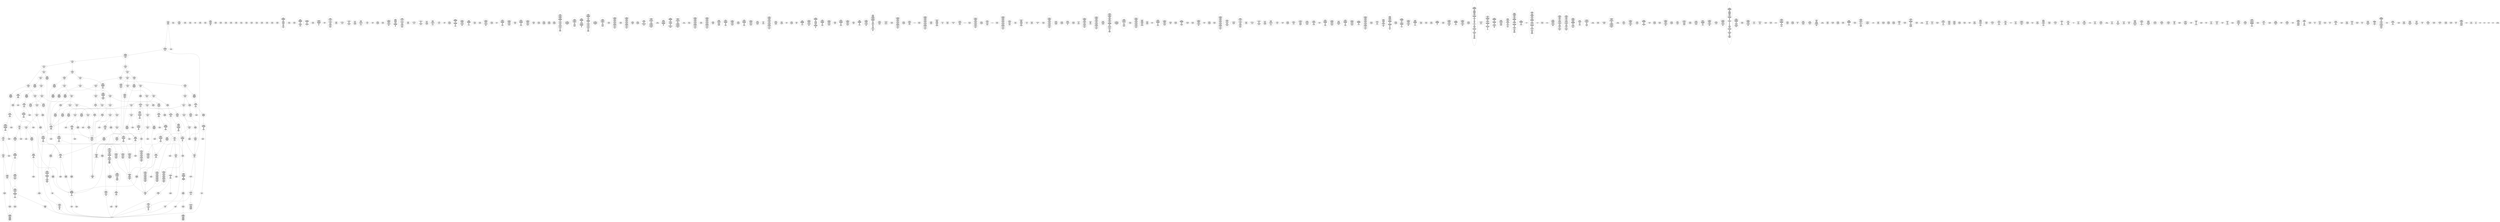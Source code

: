 /* Generated by GvGen v.1.0 (https://www.github.com/stricaud/gvgen) */

digraph G {
compound=true;
   node1 [label="[anywhere]"];
   node2 [label="# 0x0
PUSHX Data
PUSHX Data
MSTORE
CALLVALUE
ISZERO
PUSHX Data
JUMPI
"];
   node3 [label="# 0xc
PUSHX Data
REVERT
"];
   node4 [label="# 0x10
JUMPDEST
PUSHX LogicData
CALLDATASIZE
LT
PUSHX Data
JUMPI
"];
   node5 [label="# 0x1a
PUSHX Data
CALLDATALOAD
PUSHX BitData
SHR
PUSHX LogicData
GT
PUSHX Data
JUMPI
"];
   node6 [label="# 0x2b
PUSHX LogicData
GT
PUSHX Data
JUMPI
"];
   node7 [label="# 0x36
PUSHX LogicData
GT
PUSHX Data
JUMPI
"];
   node8 [label="# 0x41
PUSHX LogicData
EQ
PUSHX Data
JUMPI
"];
   node9 [label="# 0x4c
PUSHX LogicData
EQ
PUSHX Data
JUMPI
"];
   node10 [label="# 0x57
PUSHX LogicData
EQ
PUSHX Data
JUMPI
"];
   node11 [label="# 0x62
PUSHX LogicData
EQ
PUSHX Data
JUMPI
"];
   node12 [label="# 0x6d
PUSHX LogicData
EQ
PUSHX Data
JUMPI
"];
   node13 [label="# 0x78
PUSHX LogicData
EQ
PUSHX Data
JUMPI
"];
   node14 [label="# 0x83
PUSHX Data
REVERT
"];
   node15 [label="# 0x87
JUMPDEST
PUSHX LogicData
EQ
PUSHX Data
JUMPI
"];
   node16 [label="# 0x93
PUSHX LogicData
EQ
PUSHX Data
JUMPI
"];
   node17 [label="# 0x9e
PUSHX LogicData
EQ
PUSHX Data
JUMPI
"];
   node18 [label="# 0xa9
PUSHX LogicData
EQ
PUSHX Data
JUMPI
"];
   node19 [label="# 0xb4
PUSHX LogicData
EQ
PUSHX Data
JUMPI
"];
   node20 [label="# 0xbf
PUSHX Data
REVERT
"];
   node21 [label="# 0xc3
JUMPDEST
PUSHX LogicData
GT
PUSHX Data
JUMPI
"];
   node22 [label="# 0xcf
PUSHX LogicData
EQ
PUSHX Data
JUMPI
"];
   node23 [label="# 0xda
PUSHX LogicData
EQ
PUSHX Data
JUMPI
"];
   node24 [label="# 0xe5
PUSHX LogicData
EQ
PUSHX Data
JUMPI
"];
   node25 [label="# 0xf0
PUSHX LogicData
EQ
PUSHX Data
JUMPI
"];
   node26 [label="# 0xfb
PUSHX LogicData
EQ
PUSHX Data
JUMPI
"];
   node27 [label="# 0x106
PUSHX Data
REVERT
"];
   node28 [label="# 0x10a
JUMPDEST
PUSHX LogicData
EQ
PUSHX Data
JUMPI
"];
   node29 [label="# 0x116
PUSHX LogicData
EQ
PUSHX Data
JUMPI
"];
   node30 [label="# 0x121
PUSHX LogicData
EQ
PUSHX Data
JUMPI
"];
   node31 [label="# 0x12c
PUSHX LogicData
EQ
PUSHX Data
JUMPI
"];
   node32 [label="# 0x137
PUSHX LogicData
EQ
PUSHX Data
JUMPI
"];
   node33 [label="# 0x142
PUSHX Data
REVERT
"];
   node34 [label="# 0x146
JUMPDEST
PUSHX LogicData
GT
PUSHX Data
JUMPI
"];
   node35 [label="# 0x152
PUSHX LogicData
GT
PUSHX Data
JUMPI
"];
   node36 [label="# 0x15d
PUSHX LogicData
EQ
PUSHX Data
JUMPI
"];
   node37 [label="# 0x168
PUSHX LogicData
EQ
PUSHX Data
JUMPI
"];
   node38 [label="# 0x173
PUSHX LogicData
EQ
PUSHX Data
JUMPI
"];
   node39 [label="# 0x17e
PUSHX LogicData
EQ
PUSHX Data
JUMPI
"];
   node40 [label="# 0x189
PUSHX LogicData
EQ
PUSHX Data
JUMPI
"];
   node41 [label="# 0x194
PUSHX LogicData
EQ
PUSHX Data
JUMPI
"];
   node42 [label="# 0x19f
PUSHX Data
REVERT
"];
   node43 [label="# 0x1a3
JUMPDEST
PUSHX LogicData
EQ
PUSHX Data
JUMPI
"];
   node44 [label="# 0x1af
PUSHX LogicData
EQ
PUSHX Data
JUMPI
"];
   node45 [label="# 0x1ba
PUSHX LogicData
EQ
PUSHX Data
JUMPI
"];
   node46 [label="# 0x1c5
PUSHX LogicData
EQ
PUSHX Data
JUMPI
"];
   node47 [label="# 0x1d0
PUSHX LogicData
EQ
PUSHX Data
JUMPI
"];
   node48 [label="# 0x1db
PUSHX Data
REVERT
"];
   node49 [label="# 0x1df
JUMPDEST
PUSHX LogicData
GT
PUSHX Data
JUMPI
"];
   node50 [label="# 0x1eb
PUSHX LogicData
EQ
PUSHX Data
JUMPI
"];
   node51 [label="# 0x1f6
PUSHX LogicData
EQ
PUSHX Data
JUMPI
"];
   node52 [label="# 0x201
PUSHX LogicData
EQ
PUSHX Data
JUMPI
"];
   node53 [label="# 0x20c
PUSHX LogicData
EQ
PUSHX Data
JUMPI
"];
   node54 [label="# 0x217
PUSHX LogicData
EQ
PUSHX Data
JUMPI
"];
   node55 [label="# 0x222
PUSHX Data
REVERT
"];
   node56 [label="# 0x226
JUMPDEST
PUSHX LogicData
EQ
PUSHX Data
JUMPI
"];
   node57 [label="# 0x232
PUSHX LogicData
EQ
PUSHX Data
JUMPI
"];
   node58 [label="# 0x23d
PUSHX LogicData
EQ
PUSHX Data
JUMPI
"];
   node59 [label="# 0x248
PUSHX LogicData
EQ
PUSHX Data
JUMPI
"];
   node60 [label="# 0x253
PUSHX LogicData
EQ
PUSHX Data
JUMPI
"];
   node61 [label="# 0x25e
JUMPDEST
PUSHX Data
REVERT
"];
   node62 [label="# 0x263
JUMPDEST
PUSHX Data
PUSHX Data
CALLDATASIZE
PUSHX Data
PUSHX Data
JUMP
"];
   node63 [label="# 0x271
JUMPDEST
PUSHX Data
JUMP
"];
   node64 [label="# 0x276
JUMPDEST
PUSHX MemData
MLOAD
ISZERO
ISZERO
MSTORE
PUSHX ArithData
ADD
"];
   node65 [label="# 0x282
JUMPDEST
PUSHX MemData
MLOAD
SUB
RETURN
"];
   node66 [label="# 0x28b
JUMPDEST
PUSHX Data
PUSHX Data
JUMP
"];
   node67 [label="# 0x293
JUMPDEST
PUSHX MemData
MLOAD
PUSHX Data
PUSHX Data
JUMP
"];
   node68 [label="# 0x2a0
JUMPDEST
PUSHX Data
PUSHX Data
CALLDATASIZE
PUSHX Data
PUSHX Data
JUMP
"];
   node69 [label="# 0x2ae
JUMPDEST
PUSHX Data
JUMP
"];
   node70 [label="# 0x2b3
JUMPDEST
PUSHX MemData
MLOAD
PUSHX ArithData
PUSHX BitData
PUSHX BitData
SHL
SUB
AND
MSTORE
PUSHX ArithData
ADD
PUSHX Data
JUMP
"];
   node71 [label="# 0x2cb
JUMPDEST
PUSHX Data
PUSHX Data
JUMP
"];
   node72 [label="# 0x2d3
JUMPDEST
PUSHX Data
PUSHX Data
CALLDATASIZE
PUSHX Data
PUSHX Data
JUMP
"];
   node73 [label="# 0x2e1
JUMPDEST
PUSHX Data
JUMP
"];
   node74 [label="# 0x2e6
JUMPDEST
STOP
"];
   node75 [label="# 0x2e8
JUMPDEST
PUSHX Data
PUSHX Data
CALLDATASIZE
PUSHX Data
PUSHX Data
JUMP
"];
   node76 [label="# 0x2f6
JUMPDEST
PUSHX Data
JUMP
"];
   node77 [label="# 0x2fb
JUMPDEST
PUSHX Data
PUSHX StorData
SLOAD
JUMP
"];
   node78 [label="# 0x304
JUMPDEST
PUSHX MemData
MLOAD
MSTORE
PUSHX ArithData
ADD
PUSHX Data
JUMP
"];
   node79 [label="# 0x312
JUMPDEST
PUSHX Data
PUSHX Data
CALLDATASIZE
PUSHX Data
PUSHX Data
JUMP
"];
   node80 [label="# 0x320
JUMPDEST
PUSHX Data
JUMP
"];
   node81 [label="# 0x325
JUMPDEST
PUSHX StorData
SLOAD
PUSHX StorData
SLOAD
SUB
PUSHX Data
JUMP
"];
   node82 [label="# 0x331
JUMPDEST
PUSHX Data
PUSHX Data
CALLDATASIZE
PUSHX Data
PUSHX Data
JUMP
"];
   node83 [label="# 0x33f
JUMPDEST
PUSHX Data
PUSHX Data
MSTORE
PUSHX Data
MSTORE
PUSHX Data
SHA3
SLOAD
JUMP
"];
   node84 [label="# 0x351
JUMPDEST
PUSHX Data
PUSHX Data
CALLDATASIZE
PUSHX Data
PUSHX Data
JUMP
"];
   node85 [label="# 0x35f
JUMPDEST
PUSHX Data
JUMP
"];
   node86 [label="# 0x364
JUMPDEST
PUSHX Data
PUSHX Data
JUMP
"];
   node87 [label="# 0x36c
JUMPDEST
PUSHX Data
PUSHX Data
JUMP
"];
   node88 [label="# 0x374
JUMPDEST
PUSHX Data
PUSHX StorData
SLOAD
JUMP
"];
   node89 [label="# 0x37d
JUMPDEST
PUSHX Data
PUSHX Data
CALLDATASIZE
PUSHX Data
PUSHX Data
JUMP
"];
   node90 [label="# 0x38b
JUMPDEST
PUSHX Data
JUMP
"];
   node91 [label="# 0x390
JUMPDEST
PUSHX StorData
SLOAD
PUSHX Data
PUSHX Data
DIV
PUSHX BitData
AND
JUMP
"];
   node92 [label="# 0x3a2
JUMPDEST
PUSHX StorData
SLOAD
PUSHX Data
PUSHX Data
DIV
PUSHX BitData
AND
JUMP
"];
   node93 [label="# 0x3b5
JUMPDEST
PUSHX Data
PUSHX Data
CALLDATASIZE
PUSHX Data
PUSHX Data
JUMP
"];
   node94 [label="# 0x3c3
JUMPDEST
PUSHX Data
JUMP
"];
   node95 [label="# 0x3c8
JUMPDEST
PUSHX Data
PUSHX Data
JUMP
"];
   node96 [label="# 0x3d0
JUMPDEST
PUSHX Data
PUSHX Data
CALLDATASIZE
PUSHX Data
PUSHX Data
JUMP
"];
   node97 [label="# 0x3de
JUMPDEST
PUSHX Data
JUMP
"];
   node98 [label="# 0x3e3
JUMPDEST
PUSHX StorData
SLOAD
PUSHX Data
PUSHX BitData
AND
JUMP
"];
   node99 [label="# 0x3f0
JUMPDEST
PUSHX Data
PUSHX Data
CALLDATASIZE
PUSHX Data
PUSHX Data
JUMP
"];
   node100 [label="# 0x3fe
JUMPDEST
PUSHX Data
JUMP
"];
   node101 [label="# 0x403
JUMPDEST
PUSHX Data
PUSHX Data
CALLDATASIZE
PUSHX Data
PUSHX Data
JUMP
"];
   node102 [label="# 0x411
JUMPDEST
PUSHX Data
JUMP
"];
   node103 [label="# 0x416
JUMPDEST
PUSHX Data
PUSHX Data
JUMP
"];
   node104 [label="# 0x41e
JUMPDEST
PUSHX Data
PUSHX Data
CALLDATASIZE
PUSHX Data
PUSHX Data
JUMP
"];
   node105 [label="# 0x42c
JUMPDEST
PUSHX Data
JUMP
"];
   node106 [label="# 0x431
JUMPDEST
PUSHX Data
PUSHX StorData
SLOAD
JUMP
"];
   node107 [label="# 0x43a
JUMPDEST
PUSHX StorData
SLOAD
PUSHX ArithData
PUSHX BitData
PUSHX BitData
SHL
SUB
AND
PUSHX Data
JUMP
"];
   node108 [label="# 0x44b
JUMPDEST
PUSHX Data
PUSHX Data
CALLDATASIZE
PUSHX Data
PUSHX Data
JUMP
"];
   node109 [label="# 0x459
JUMPDEST
PUSHX Data
JUMP
"];
   node110 [label="# 0x45e
JUMPDEST
PUSHX Data
PUSHX Data
JUMP
"];
   node111 [label="# 0x466
JUMPDEST
PUSHX Data
PUSHX Data
CALLDATASIZE
PUSHX Data
PUSHX Data
JUMP
"];
   node112 [label="# 0x474
JUMPDEST
PUSHX Data
JUMP
"];
   node113 [label="# 0x479
JUMPDEST
PUSHX Data
PUSHX Data
JUMP
"];
   node114 [label="# 0x481
JUMPDEST
PUSHX Data
PUSHX Data
CALLDATASIZE
PUSHX Data
PUSHX Data
JUMP
"];
   node115 [label="# 0x48f
JUMPDEST
PUSHX Data
JUMP
"];
   node116 [label="# 0x494
JUMPDEST
PUSHX Data
PUSHX Data
CALLDATASIZE
PUSHX Data
PUSHX Data
JUMP
"];
   node117 [label="# 0x4a2
JUMPDEST
PUSHX Data
JUMP
"];
   node118 [label="# 0x4a7
JUMPDEST
PUSHX Data
PUSHX Data
JUMP
"];
   node119 [label="# 0x4af
JUMPDEST
PUSHX Data
PUSHX Data
JUMP
"];
   node120 [label="# 0x4b7
JUMPDEST
PUSHX Data
PUSHX Data
CALLDATASIZE
PUSHX Data
PUSHX Data
JUMP
"];
   node121 [label="# 0x4c5
JUMPDEST
PUSHX Data
JUMP
"];
   node122 [label="# 0x4ca
JUMPDEST
PUSHX Data
PUSHX Data
CALLDATASIZE
PUSHX Data
PUSHX Data
JUMP
"];
   node123 [label="# 0x4d8
JUMPDEST
PUSHX Data
JUMP
"];
   node124 [label="# 0x4dd
JUMPDEST
PUSHX Data
PUSHX Data
CALLDATASIZE
PUSHX Data
PUSHX Data
JUMP
"];
   node125 [label="# 0x4eb
JUMPDEST
PUSHX ArithData
PUSHX BitData
PUSHX BitData
SHL
SUB
AND
PUSHX Data
MSTORE
PUSHX Data
PUSHX Data
MSTORE
PUSHX Data
SHA3
AND
MSTORE
MSTORE
SHA3
SLOAD
PUSHX BitData
AND
JUMP
"];
   node126 [label="# 0x519
JUMPDEST
PUSHX Data
PUSHX Data
CALLDATASIZE
PUSHX Data
PUSHX Data
JUMP
"];
   node127 [label="# 0x527
JUMPDEST
PUSHX Data
JUMP
"];
   node128 [label="# 0x52c
JUMPDEST
PUSHX Data
PUSHX Data
CALLDATASIZE
PUSHX Data
PUSHX Data
JUMP
"];
   node129 [label="# 0x53a
JUMPDEST
PUSHX Data
JUMP
"];
   node130 [label="# 0x53f
JUMPDEST
PUSHX Data
PUSHX StorData
SLOAD
JUMP
"];
   node131 [label="# 0x548
JUMPDEST
PUSHX Data
PUSHX Data
JUMP
"];
   node132 [label="# 0x551
JUMPDEST
PUSHX Data
PUSHX ArithData
PUSHX BitData
PUSHX BitData
SHL
SUB
NOT
AND
PUSHX BitData
PUSHX BitData
SHL
EQ
PUSHX Data
JUMPI
"];
   node133 [label="# 0x56d
PUSHX ArithData
PUSHX BitData
PUSHX BitData
SHL
SUB
NOT
AND
PUSHX BitData
PUSHX BitData
SHL
EQ
"];
   node134 [label="# 0x582
JUMPDEST
PUSHX Data
JUMPI
"];
   node135 [label="# 0x588
PUSHX BitData
PUSHX BitData
SHL
PUSHX ArithData
PUSHX BitData
PUSHX BitData
SHL
SUB
NOT
AND
EQ
"];
   node136 [label="# 0x59d
JUMPDEST
JUMP
"];
   node137 [label="# 0x5a3
JUMPDEST
PUSHX Data
PUSHX StorData
SLOAD
PUSHX Data
PUSHX Data
JUMP
"];
   node138 [label="# 0x5b2
JUMPDEST
PUSHX ArithData
ADD
PUSHX ArithData
DIV
MUL
PUSHX ArithData
ADD
PUSHX MemData
MLOAD
ADD
PUSHX Data
MSTORE
MSTORE
PUSHX ArithData
ADD
SLOAD
PUSHX Data
PUSHX Data
JUMP
"];
   node139 [label="# 0x5de
JUMPDEST
ISZERO
PUSHX Data
JUMPI
"];
   node140 [label="# 0x5e5
PUSHX LogicData
LT
PUSHX Data
JUMPI
"];
   node141 [label="# 0x5ed
PUSHX ArithData
SLOAD
DIV
MUL
MSTORE
PUSHX ArithData
ADD
PUSHX Data
JUMP
"];
   node142 [label="# 0x600
JUMPDEST
ADD
PUSHX Data
MSTORE
PUSHX Data
PUSHX Data
SHA3
"];
   node143 [label="# 0x60e
JUMPDEST
SLOAD
MSTORE
PUSHX ArithData
ADD
PUSHX ArithData
ADD
GT
PUSHX Data
JUMPI
"];
   node144 [label="# 0x622
SUB
PUSHX BitData
AND
ADD
"];
   node145 [label="# 0x62b
JUMPDEST
JUMP
"];
   node146 [label="# 0x635
JUMPDEST
PUSHX Data
PUSHX Data
PUSHX Data
JUMP
"];
   node147 [label="# 0x640
JUMPDEST
PUSHX Data
JUMPI
"];
   node148 [label="# 0x645
PUSHX MemData
MLOAD
PUSHX BitData
PUSHX BitData
SHL
MSTORE
PUSHX ArithData
ADD
PUSHX MemData
MLOAD
SUB
REVERT
"];
   node149 [label="# 0x65d
JUMPDEST
PUSHX Data
MSTORE
PUSHX Data
PUSHX Data
MSTORE
PUSHX Data
SHA3
SLOAD
PUSHX ArithData
PUSHX BitData
PUSHX BitData
SHL
SUB
AND
JUMP
"];
   node150 [label="# 0x679
JUMPDEST
PUSHX StorData
SLOAD
PUSHX Data
PUSHX Data
JUMP
"];
   node151 [label="# 0x686
JUMPDEST
PUSHX ArithData
ADD
PUSHX ArithData
DIV
MUL
PUSHX ArithData
ADD
PUSHX MemData
MLOAD
ADD
PUSHX Data
MSTORE
MSTORE
PUSHX ArithData
ADD
SLOAD
PUSHX Data
PUSHX Data
JUMP
"];
   node152 [label="# 0x6b2
JUMPDEST
ISZERO
PUSHX Data
JUMPI
"];
   node153 [label="# 0x6b9
PUSHX LogicData
LT
PUSHX Data
JUMPI
"];
   node154 [label="# 0x6c1
PUSHX ArithData
SLOAD
DIV
MUL
MSTORE
PUSHX ArithData
ADD
PUSHX Data
JUMP
"];
   node155 [label="# 0x6d4
JUMPDEST
ADD
PUSHX Data
MSTORE
PUSHX Data
PUSHX Data
SHA3
"];
   node156 [label="# 0x6e2
JUMPDEST
SLOAD
MSTORE
PUSHX ArithData
ADD
PUSHX ArithData
ADD
GT
PUSHX Data
JUMPI
"];
   node157 [label="# 0x6f6
SUB
PUSHX BitData
AND
ADD
"];
   node158 [label="# 0x6ff
JUMPDEST
JUMP
"];
   node159 [label="# 0x707
JUMPDEST
PUSHX Data
PUSHX Data
PUSHX Data
JUMP
"];
   node160 [label="# 0x712
JUMPDEST
PUSHX ArithData
PUSHX BitData
PUSHX BitData
SHL
SUB
AND
PUSHX ArithData
PUSHX BitData
PUSHX BitData
SHL
SUB
AND
SUB
PUSHX Data
JUMPI
"];
   node161 [label="# 0x72e
PUSHX MemData
MLOAD
PUSHX BitData
PUSHX BitData
SHL
MSTORE
PUSHX ArithData
ADD
PUSHX MemData
MLOAD
SUB
REVERT
"];
   node162 [label="# 0x746
JUMPDEST
CALLER
PUSHX ArithData
PUSHX BitData
PUSHX BitData
SHL
SUB
AND
EQ
PUSHX Data
JUMPI
"];
   node163 [label="# 0x757
PUSHX Data
CALLER
PUSHX Data
JUMP
"];
   node164 [label="# 0x760
JUMPDEST
PUSHX Data
JUMPI
"];
   node165 [label="# 0x765
PUSHX MemData
MLOAD
PUSHX BitData
PUSHX BitData
SHL
MSTORE
PUSHX ArithData
ADD
PUSHX MemData
MLOAD
SUB
REVERT
"];
   node166 [label="# 0x77d
JUMPDEST
PUSHX Data
PUSHX Data
JUMP
"];
   node167 [label="# 0x788
JUMPDEST
JUMP
"];
   node168 [label="# 0x78d
JUMPDEST
PUSHX StorData
SLOAD
PUSHX ArithData
PUSHX BitData
PUSHX BitData
SHL
SUB
AND
CALLER
EQ
PUSHX Data
JUMPI
"];
   node169 [label="# 0x7a0
PUSHX MemData
MLOAD
PUSHX BitData
PUSHX BitData
SHL
MSTORE
PUSHX ArithData
ADD
PUSHX Data
PUSHX Data
JUMP
"];
   node170 [label="# 0x7b7
JUMPDEST
PUSHX MemData
MLOAD
SUB
REVERT
"];
   node171 [label="# 0x7c0
JUMPDEST
PUSHX Data
SSTORE
JUMP
"];
   node172 [label="# 0x7c5
JUMPDEST
PUSHX StorData
SLOAD
PUSHX ArithData
PUSHX BitData
PUSHX BitData
SHL
SUB
AND
CALLER
EQ
PUSHX Data
JUMPI
"];
   node173 [label="# 0x7d8
PUSHX MemData
MLOAD
PUSHX BitData
PUSHX BitData
SHL
MSTORE
PUSHX ArithData
ADD
PUSHX Data
PUSHX Data
JUMP
"];
   node174 [label="# 0x7ef
JUMPDEST
PUSHX Data
SSTORE
JUMP
"];
   node175 [label="# 0x7f4
JUMPDEST
PUSHX Data
PUSHX Data
JUMP
"];
   node176 [label="# 0x7ff
JUMPDEST
PUSHX ArithData
PUSHX StorData
SLOAD
SUB
PUSHX Data
JUMPI
"];
   node177 [label="# 0x80a
PUSHX MemData
MLOAD
PUSHX BitData
PUSHX BitData
SHL
MSTORE
PUSHX Data
PUSHX ArithData
ADD
MSTORE
PUSHX Data
PUSHX ArithData
ADD
MSTORE
PUSHX Data
PUSHX ArithData
ADD
MSTORE
PUSHX ArithData
ADD
PUSHX Data
JUMP
"];
   node178 [label="# 0x851
JUMPDEST
PUSHX Data
PUSHX Data
SSTORE
PUSHX StorData
SLOAD
PUSHX ArithData
PUSHX BitData
PUSHX BitData
SHL
SUB
AND
CALLER
EQ
PUSHX Data
JUMPI
"];
   node179 [label="# 0x86a
PUSHX StorData
SLOAD
PUSHX ArithData
PUSHX BitData
PUSHX BitData
SHL
SUB
AND
CALLER
EQ
"];
   node180 [label="# 0x879
JUMPDEST
PUSHX Data
JUMPI
"];
   node181 [label="# 0x87e
PUSHX MemData
MLOAD
PUSHX BitData
PUSHX BitData
SHL
MSTORE
PUSHX Data
PUSHX ArithData
ADD
MSTORE
PUSHX Data
PUSHX ArithData
ADD
MSTORE
PUSHX BitData
PUSHX BitData
SHL
PUSHX ArithData
ADD
MSTORE
PUSHX ArithData
ADD
PUSHX Data
JUMP
"];
   node182 [label="# 0x8b6
JUMPDEST
PUSHX StorData
SLOAD
PUSHX MemData
MLOAD
PUSHX BitData
PUSHX BitData
SHL
MSTORE
ADDRESS
PUSHX ArithData
ADD
MSTORE
PUSHX ArithData
PUSHX BitData
PUSHX BitData
SHL
SUB
AND
PUSHX Data
PUSHX Data
PUSHX ArithData
ADD
PUSHX Data
PUSHX MemData
MLOAD
SUB
GAS
STATICCALL
ISZERO
ISZERO
PUSHX Data
JUMPI
"];
   node183 [label="# 0x8fa
RETURNDATASIZE
PUSHX Data
RETURNDATACOPY
RETURNDATASIZE
PUSHX Data
REVERT
"];
   node184 [label="# 0x903
JUMPDEST
PUSHX MemData
MLOAD
RETURNDATASIZE
PUSHX BitData
NOT
PUSHX ArithData
ADD
AND
ADD
PUSHX Data
MSTORE
ADD
PUSHX Data
PUSHX Data
JUMP
"];
   node185 [label="# 0x927
JUMPDEST
PUSHX Data
PUSHX Data
PUSHX Data
PUSHX Data
JUMP
"];
   node186 [label="# 0x936
JUMPDEST
PUSHX Data
PUSHX Data
PUSHX Data
JUMP
"];
   node187 [label="# 0x941
JUMPDEST
PUSHX Data
PUSHX Data
PUSHX Data
JUMP
"];
   node188 [label="# 0x94f
JUMPDEST
PUSHX StorData
SLOAD
PUSHX MemData
MLOAD
PUSHX BitData
PUSHX BitData
SHL
MSTORE
PUSHX ArithData
PUSHX BitData
PUSHX BitData
SHL
SUB
AND
PUSHX ArithData
ADD
MSTORE
PUSHX ArithData
ADD
MSTORE
PUSHX Data
AND
PUSHX Data
PUSHX ArithData
ADD
PUSHX Data
PUSHX MemData
MLOAD
SUB
PUSHX Data
GAS
CALL
ISZERO
ISZERO
PUSHX Data
JUMPI
"];
   node189 [label="# 0x99f
RETURNDATASIZE
PUSHX Data
RETURNDATACOPY
RETURNDATASIZE
PUSHX Data
REVERT
"];
   node190 [label="# 0x9a8
JUMPDEST
PUSHX MemData
MLOAD
RETURNDATASIZE
PUSHX BitData
NOT
PUSHX ArithData
ADD
AND
ADD
PUSHX Data
MSTORE
ADD
PUSHX Data
PUSHX Data
JUMP
"];
   node191 [label="# 0x9cc
JUMPDEST
PUSHX Data
PUSHX ArithData
PUSHX BitData
PUSHX BitData
SHL
SUB
AND
PUSHX Data
PUSHX Data
PUSHX StorData
SLOAD
PUSHX ArithData
PUSHX BitData
PUSHX BitData
SHL
SUB
AND
JUMP
"];
   node192 [label="# 0x9f1
JUMPDEST
PUSHX MemData
MLOAD
PUSHX ArithData
PUSHX BitData
PUSHX BitData
SHL
SUB
NOT
PUSHX BitData
SHL
AND
MSTORE
PUSHX ArithData
PUSHX BitData
PUSHX BitData
SHL
SUB
AND
PUSHX ArithData
ADD
MSTORE
PUSHX ArithData
ADD
MSTORE
PUSHX ArithData
ADD
PUSHX Data
PUSHX MemData
MLOAD
SUB
PUSHX Data
GAS
CALL
ISZERO
ISZERO
PUSHX Data
JUMPI
"];
   node193 [label="# 0xa35
RETURNDATASIZE
PUSHX Data
RETURNDATACOPY
RETURNDATASIZE
PUSHX Data
REVERT
"];
   node194 [label="# 0xa3e
JUMPDEST
PUSHX MemData
MLOAD
RETURNDATASIZE
PUSHX BitData
NOT
PUSHX ArithData
ADD
AND
ADD
PUSHX Data
MSTORE
ADD
PUSHX Data
PUSHX Data
JUMP
"];
   node195 [label="# 0xa62
JUMPDEST
PUSHX Data
JUMPI
"];
   node196 [label="# 0xa6a
PUSHX MemData
MLOAD
PUSHX BitData
PUSHX BitData
SHL
MSTORE
PUSHX Data
PUSHX ArithData
ADD
MSTORE
PUSHX Data
PUSHX ArithData
ADD
MSTORE
PUSHX BitData
PUSHX BitData
SHL
PUSHX ArithData
ADD
MSTORE
PUSHX ArithData
ADD
PUSHX Data
JUMP
"];
   node197 [label="# 0xaa5
JUMPDEST
PUSHX Data
JUMPI
"];
   node198 [label="# 0xaab
PUSHX MemData
MLOAD
PUSHX BitData
PUSHX BitData
SHL
MSTORE
PUSHX Data
PUSHX ArithData
ADD
MSTORE
PUSHX Data
PUSHX ArithData
ADD
MSTORE
PUSHX BitData
PUSHX BitData
SHL
PUSHX ArithData
ADD
MSTORE
PUSHX ArithData
ADD
PUSHX Data
JUMP
"];
   node199 [label="# 0xae6
JUMPDEST
PUSHX Data
PUSHX Data
SSTORE
JUMP
"];
   node200 [label="# 0xaf3
JUMPDEST
PUSHX ArithData
PUSHX StorData
SLOAD
SUB
PUSHX Data
JUMPI
"];
   node201 [label="# 0xafe
PUSHX MemData
MLOAD
PUSHX BitData
PUSHX BitData
SHL
MSTORE
PUSHX Data
PUSHX ArithData
ADD
MSTORE
PUSHX Data
PUSHX ArithData
ADD
MSTORE
PUSHX Data
PUSHX ArithData
ADD
MSTORE
PUSHX ArithData
ADD
PUSHX Data
JUMP
"];
   node202 [label="# 0xb45
JUMPDEST
PUSHX Data
PUSHX Data
SSTORE
PUSHX StorData
SLOAD
PUSHX ArithData
PUSHX BitData
PUSHX BitData
SHL
SUB
AND
CALLER
EQ
PUSHX Data
JUMPI
"];
   node203 [label="# 0xb5e
PUSHX StorData
SLOAD
PUSHX ArithData
PUSHX BitData
PUSHX BitData
SHL
SUB
AND
CALLER
EQ
"];
   node204 [label="# 0xb6d
JUMPDEST
PUSHX Data
JUMPI
"];
   node205 [label="# 0xb72
PUSHX MemData
MLOAD
PUSHX BitData
PUSHX BitData
SHL
MSTORE
PUSHX Data
PUSHX ArithData
ADD
MSTORE
PUSHX Data
PUSHX ArithData
ADD
MSTORE
PUSHX BitData
PUSHX BitData
SHL
PUSHX ArithData
ADD
MSTORE
PUSHX ArithData
ADD
PUSHX Data
JUMP
"];
   node206 [label="# 0xbaa
JUMPDEST
PUSHX StorData
SLOAD
PUSHX Data
PUSHX ArithData
PUSHX BitData
PUSHX BitData
SHL
SUB
AND
PUSHX Data
PUSHX Data
SELFBALANCE
PUSHX Data
JUMP
"];
   node207 [label="# 0xbc4
JUMPDEST
PUSHX Data
PUSHX Data
PUSHX Data
JUMP
"];
   node208 [label="# 0xbcf
JUMPDEST
PUSHX MemData
MLOAD
PUSHX Data
GAS
CALL
RETURNDATASIZE
PUSHX LogicData
EQ
PUSHX Data
JUMPI
"];
   node209 [label="# 0xbea
PUSHX MemData
MLOAD
PUSHX BitData
NOT
PUSHX ArithData
RETURNDATASIZE
ADD
AND
ADD
PUSHX Data
MSTORE
RETURNDATASIZE
MSTORE
RETURNDATASIZE
PUSHX Data
PUSHX ArithData
ADD
RETURNDATACOPY
PUSHX Data
JUMP
"];
   node210 [label="# 0xc0b
JUMPDEST
PUSHX Data
"];
   node211 [label="# 0xc10
JUMPDEST
PUSHX Data
PUSHX Data
PUSHX StorData
SLOAD
PUSHX ArithData
PUSHX BitData
PUSHX BitData
SHL
SUB
AND
JUMP
"];
   node212 [label="# 0xc28
JUMPDEST
PUSHX ArithData
PUSHX BitData
PUSHX BitData
SHL
SUB
AND
SELFBALANCE
PUSHX MemData
MLOAD
PUSHX Data
PUSHX MemData
MLOAD
SUB
GAS
CALL
RETURNDATASIZE
PUSHX LogicData
EQ
PUSHX Data
JUMPI
"];
   node213 [label="# 0xc51
PUSHX MemData
MLOAD
PUSHX BitData
NOT
PUSHX ArithData
RETURNDATASIZE
ADD
AND
ADD
PUSHX Data
MSTORE
RETURNDATASIZE
MSTORE
RETURNDATASIZE
PUSHX Data
PUSHX ArithData
ADD
RETURNDATACOPY
PUSHX Data
JUMP
"];
   node214 [label="# 0xc72
JUMPDEST
PUSHX Data
"];
   node215 [label="# 0xc77
JUMPDEST
PUSHX Data
JUMPI
"];
   node216 [label="# 0xc81
PUSHX MemData
MLOAD
PUSHX BitData
PUSHX BitData
SHL
MSTORE
PUSHX Data
PUSHX ArithData
ADD
MSTORE
PUSHX Data
PUSHX ArithData
ADD
MSTORE
PUSHX BitData
PUSHX BitData
SHL
PUSHX ArithData
ADD
MSTORE
PUSHX ArithData
ADD
PUSHX Data
JUMP
"];
   node217 [label="# 0xcbc
JUMPDEST
PUSHX Data
JUMPI
"];
   node218 [label="# 0xcc2
PUSHX MemData
MLOAD
PUSHX BitData
PUSHX BitData
SHL
MSTORE
PUSHX Data
PUSHX ArithData
ADD
MSTORE
PUSHX Data
PUSHX ArithData
ADD
MSTORE
PUSHX BitData
PUSHX BitData
SHL
PUSHX ArithData
ADD
MSTORE
PUSHX ArithData
ADD
PUSHX Data
JUMP
"];
   node219 [label="# 0xcfd
JUMPDEST
PUSHX Data
PUSHX Data
SSTORE
JUMP
"];
   node220 [label="# 0xd06
JUMPDEST
PUSHX Data
PUSHX MemData
MLOAD
PUSHX ArithData
ADD
PUSHX Data
MSTORE
PUSHX Data
MSTORE
PUSHX Data
JUMP
"];
   node221 [label="# 0xd21
JUMPDEST
PUSHX StorData
SLOAD
PUSHX ArithData
PUSHX BitData
PUSHX BitData
SHL
SUB
AND
CALLER
EQ
PUSHX Data
JUMPI
"];
   node222 [label="# 0xd34
PUSHX MemData
MLOAD
PUSHX BitData
PUSHX BitData
SHL
MSTORE
PUSHX ArithData
ADD
PUSHX Data
PUSHX Data
JUMP
"];
   node223 [label="# 0xd4b
JUMPDEST
PUSHX Data
PUSHX Data
PUSHX Data
JUMP
"];
   node224 [label="# 0xd57
JUMPDEST
PUSHX StorData
SLOAD
PUSHX ArithData
PUSHX BitData
PUSHX BitData
SHL
SUB
AND
CALLER
EQ
PUSHX Data
JUMPI
"];
   node225 [label="# 0xd6a
PUSHX MemData
MLOAD
PUSHX BitData
PUSHX BitData
SHL
MSTORE
PUSHX ArithData
ADD
PUSHX Data
PUSHX Data
JUMP
"];
   node226 [label="# 0xd81
JUMPDEST
PUSHX StorData
SLOAD
PUSHX BitData
NOT
AND
PUSHX ArithData
DIV
PUSHX BitData
AND
ISZERO
MUL
OR
SSTORE
JUMP
"];
   node227 [label="# 0xd9e
JUMPDEST
PUSHX StorData
SLOAD
PUSHX ArithData
PUSHX BitData
PUSHX BitData
SHL
SUB
AND
CALLER
EQ
PUSHX Data
JUMPI
"];
   node228 [label="# 0xdb1
PUSHX MemData
MLOAD
PUSHX BitData
PUSHX BitData
SHL
MSTORE
PUSHX ArithData
ADD
PUSHX Data
PUSHX Data
JUMP
"];
   node229 [label="# 0xdc8
JUMPDEST
PUSHX Data
PUSHX StorData
SLOAD
PUSHX Data
PUSHX Data
JUMP
"];
   node230 [label="# 0xdd8
JUMPDEST
GT
ISZERO
PUSHX Data
JUMPI
"];
   node231 [label="# 0xddf
PUSHX MemData
MLOAD
PUSHX BitData
PUSHX BitData
SHL
MSTORE
PUSHX Data
PUSHX ArithData
ADD
MSTORE
PUSHX ArithData
ADD
MSTORE
PUSHX Data
PUSHX ArithData
ADD
MSTORE
PUSHX BitData
PUSHX BitData
SHL
PUSHX ArithData
ADD
MSTORE
PUSHX ArithData
ADD
PUSHX Data
JUMP
"];
   node232 [label="# 0xe32
JUMPDEST
PUSHX StorData
PUSHX Data
SLOAD
PUSHX Data
PUSHX Data
JUMP
"];
   node233 [label="# 0xe44
JUMPDEST
SSTORE
PUSHX Data
PUSHX Data
JUMP
"];
   node234 [label="# 0xe54
JUMPDEST
JUMP
"];
   node235 [label="# 0xe58
JUMPDEST
PUSHX Data
PUSHX Data
PUSHX Data
JUMP
"];
   node236 [label="# 0xe63
JUMPDEST
MLOAD
JUMP
"];
   node237 [label="# 0xe6a
JUMPDEST
PUSHX Data
PUSHX ArithData
PUSHX BitData
PUSHX BitData
SHL
SUB
AND
PUSHX Data
JUMPI
"];
   node238 [label="# 0xe7b
PUSHX MemData
MLOAD
PUSHX BitData
PUSHX BitData
SHL
MSTORE
PUSHX ArithData
ADD
PUSHX MemData
MLOAD
SUB
REVERT
"];
   node239 [label="# 0xe93
JUMPDEST
PUSHX ArithData
PUSHX BitData
PUSHX BitData
SHL
SUB
AND
PUSHX Data
MSTORE
PUSHX Data
PUSHX Data
MSTORE
PUSHX Data
SHA3
SLOAD
PUSHX ArithData
PUSHX BitData
PUSHX BitData
SHL
SUB
AND
JUMP
"];
   node240 [label="# 0xeb8
JUMPDEST
PUSHX StorData
SLOAD
PUSHX ArithData
PUSHX BitData
PUSHX BitData
SHL
SUB
AND
CALLER
EQ
PUSHX Data
JUMPI
"];
   node241 [label="# 0xecb
PUSHX MemData
MLOAD
PUSHX BitData
PUSHX BitData
SHL
MSTORE
PUSHX ArithData
ADD
PUSHX Data
PUSHX Data
JUMP
"];
   node242 [label="# 0xee2
JUMPDEST
PUSHX Data
PUSHX Data
PUSHX Data
JUMP
"];
   node243 [label="# 0xeec
JUMPDEST
JUMP
"];
   node244 [label="# 0xeee
JUMPDEST
PUSHX StorData
SLOAD
PUSHX ArithData
PUSHX BitData
PUSHX BitData
SHL
SUB
AND
CALLER
EQ
PUSHX Data
JUMPI
"];
   node245 [label="# 0xf01
PUSHX MemData
MLOAD
PUSHX BitData
PUSHX BitData
SHL
MSTORE
PUSHX ArithData
ADD
PUSHX Data
PUSHX Data
JUMP
"];
   node246 [label="# 0xf18
JUMPDEST
PUSHX Data
SSTORE
JUMP
"];
   node247 [label="# 0xf1d
JUMPDEST
PUSHX StorData
SLOAD
PUSHX ArithData
PUSHX BitData
PUSHX BitData
SHL
SUB
AND
CALLER
EQ
PUSHX Data
JUMPI
"];
   node248 [label="# 0xf30
PUSHX MemData
MLOAD
PUSHX BitData
PUSHX BitData
SHL
MSTORE
PUSHX ArithData
ADD
PUSHX Data
PUSHX Data
JUMP
"];
   node249 [label="# 0xf47
JUMPDEST
PUSHX Data
SSTORE
JUMP
"];
   node250 [label="# 0xf4c
JUMPDEST
PUSHX Data
PUSHX StorData
SLOAD
PUSHX Data
PUSHX Data
JUMP
"];
   node251 [label="# 0xf5b
JUMPDEST
CALLER
PUSHX ArithData
PUSHX BitData
PUSHX BitData
SHL
SUB
AND
SUB
PUSHX Data
JUMPI
"];
   node252 [label="# 0xf6c
PUSHX MemData
MLOAD
PUSHX BitData
PUSHX BitData
SHL
MSTORE
PUSHX ArithData
ADD
PUSHX MemData
MLOAD
SUB
REVERT
"];
   node253 [label="# 0xf84
JUMPDEST
CALLER
PUSHX Data
MSTORE
PUSHX Data
PUSHX ArithData
MSTORE
PUSHX MemData
SHA3
PUSHX ArithData
PUSHX BitData
PUSHX BitData
SHL
SUB
AND
MSTORE
MSTORE
SHA3
SLOAD
PUSHX BitData
NOT
AND
ISZERO
ISZERO
OR
SSTORE
MLOAD
MSTORE
PUSHX Data
ADD
PUSHX MemData
MLOAD
SUB
LOGX
JUMP
"];
   node254 [label="# 0xff0
JUMPDEST
PUSHX StorData
SLOAD
PUSHX ArithData
PUSHX BitData
PUSHX BitData
SHL
SUB
AND
CALLER
EQ
PUSHX Data
JUMPI
"];
   node255 [label="# 0x1003
PUSHX MemData
MLOAD
PUSHX BitData
PUSHX BitData
SHL
MSTORE
PUSHX ArithData
ADD
PUSHX Data
PUSHX Data
JUMP
"];
   node256 [label="# 0x101a
JUMPDEST
PUSHX StorData
SLOAD
PUSHX BitData
NOT
AND
PUSHX BitData
OR
SSTORE
JUMP
"];
   node257 [label="# 0x102d
JUMPDEST
PUSHX StorData
SLOAD
PUSHX BitData
AND
PUSHX Data
JUMPI
"];
   node258 [label="# 0x1039
PUSHX StorData
SLOAD
PUSHX Data
DIV
PUSHX BitData
AND
"];
   node259 [label="# 0x1045
JUMPDEST
PUSHX Data
JUMPI
"];
   node260 [label="# 0x104a
PUSHX MemData
MLOAD
PUSHX BitData
PUSHX BitData
SHL
MSTORE
PUSHX Data
PUSHX ArithData
ADD
MSTORE
PUSHX Data
PUSHX ArithData
ADD
MSTORE
PUSHX BitData
PUSHX BitData
SHL
PUSHX ArithData
ADD
MSTORE
PUSHX ArithData
ADD
PUSHX Data
JUMP
"];
   node261 [label="# 0x1081
JUMPDEST
PUSHX Data
PUSHX Data
PUSHX Data
JUMP
"];
   node262 [label="# 0x108c
JUMPDEST
PUSHX StorData
SLOAD
PUSHX BitData
AND
ISZERO
PUSHX Data
JUMPI
"];
   node263 [label="# 0x109c
"];
   node264 [label="# 0x109e
JUMPDEST
PUSHX Data
JUMPI
"];
   node265 [label="# 0x10a3
PUSHX MemData
MLOAD
PUSHX BitData
PUSHX BitData
SHL
MSTORE
PUSHX Data
PUSHX ArithData
ADD
MSTORE
PUSHX Data
PUSHX ArithData
ADD
MSTORE
PUSHX Data
PUSHX ArithData
ADD
MSTORE
PUSHX BitData
PUSHX BitData
SHL
PUSHX ArithData
ADD
MSTORE
PUSHX ArithData
ADD
PUSHX Data
JUMP
"];
   node266 [label="# 0x10fb
JUMPDEST
PUSHX Data
ISZERO
PUSHX Data
JUMPI
"];
   node267 [label="# 0x1105
PUSHX StorData
SLOAD
CALLER
PUSHX Data
MSTORE
PUSHX Data
PUSHX Data
MSTORE
PUSHX Data
SHA3
SLOAD
PUSHX Data
PUSHX Data
JUMP
"];
   node268 [label="# 0x1123
JUMPDEST
GT
ISZERO
"];
   node269 [label="# 0x1126
JUMPDEST
ISZERO
PUSHX Data
JUMPI
"];
   node270 [label="# 0x112d
PUSHX StorData
SLOAD
EQ
"];
   node271 [label="# 0x1133
JUMPDEST
PUSHX StorData
SLOAD
PUSHX BitData
AND
ISZERO
PUSHX Data
JUMPI
"];
   node272 [label="# 0x1143
"];
   node273 [label="# 0x1145
JUMPDEST
PUSHX Data
JUMPI
"];
   node274 [label="# 0x114a
PUSHX MemData
MLOAD
PUSHX BitData
PUSHX BitData
SHL
MSTORE
PUSHX Data
PUSHX ArithData
ADD
MSTORE
PUSHX Data
PUSHX ArithData
ADD
MSTORE
PUSHX Data
PUSHX ArithData
ADD
MSTORE
PUSHX ArithData
ADD
PUSHX Data
JUMP
"];
   node275 [label="# 0x1191
JUMPDEST
PUSHX Data
PUSHX Data
PUSHX Data
JUMP
"];
   node276 [label="# 0x119c
JUMPDEST
PUSHX StorData
SLOAD
PUSHX Data
DIV
PUSHX BitData
AND
ISZERO
PUSHX Data
JUMPI
"];
   node277 [label="# 0x11b1
"];
   node278 [label="# 0x11b3
JUMPDEST
PUSHX Data
JUMPI
"];
   node279 [label="# 0x11b8
PUSHX MemData
MLOAD
PUSHX BitData
PUSHX BitData
SHL
MSTORE
PUSHX Data
PUSHX ArithData
ADD
MSTORE
PUSHX Data
PUSHX ArithData
ADD
MSTORE
PUSHX Data
PUSHX ArithData
ADD
MSTORE
PUSHX BitData
PUSHX BitData
SHL
PUSHX ArithData
ADD
MSTORE
PUSHX ArithData
ADD
PUSHX Data
JUMP
"];
   node280 [label="# 0x1214
JUMPDEST
PUSHX StorData
SLOAD
PUSHX Data
DIV
PUSHX BitData
AND
ISZERO
PUSHX Data
JUMPI
"];
   node281 [label="# 0x1226
ISZERO
PUSHX Data
JUMPI
"];
   node282 [label="# 0x122e
PUSHX StorData
SLOAD
CALLER
PUSHX Data
MSTORE
PUSHX Data
PUSHX Data
MSTORE
PUSHX Data
SHA3
SLOAD
PUSHX Data
PUSHX Data
JUMP
"];
   node283 [label="# 0x124c
JUMPDEST
GT
ISZERO
"];
   node284 [label="# 0x124f
JUMPDEST
ISZERO
PUSHX Data
JUMPI
"];
   node285 [label="# 0x1256
PUSHX StorData
SLOAD
EQ
"];
   node286 [label="# 0x125c
JUMPDEST
PUSHX Data
JUMPI
"];
   node287 [label="# 0x1261
PUSHX MemData
MLOAD
PUSHX BitData
PUSHX BitData
SHL
MSTORE
PUSHX Data
PUSHX ArithData
ADD
MSTORE
PUSHX Data
PUSHX ArithData
ADD
MSTORE
PUSHX Data
PUSHX ArithData
ADD
MSTORE
PUSHX ArithData
ADD
PUSHX Data
JUMP
"];
   node288 [label="# 0x12a8
JUMPDEST
PUSHX StorData
SLOAD
PUSHX Data
PUSHX Data
PUSHX Data
JUMP
"];
   node289 [label="# 0x12b6
JUMPDEST
PUSHX Data
PUSHX Data
PUSHX Data
JUMP
"];
   node290 [label="# 0x12c2
JUMPDEST
PUSHX Data
PUSHX StorData
SLOAD
PUSHX StorData
SLOAD
SUB
JUMP
"];
   node291 [label="# 0x12d0
JUMPDEST
PUSHX Data
PUSHX Data
JUMP
"];
   node292 [label="# 0x12da
JUMPDEST
GT
ISZERO
PUSHX Data
JUMPI
"];
   node293 [label="# 0x12e1
PUSHX MemData
MLOAD
PUSHX BitData
PUSHX BitData
SHL
MSTORE
PUSHX Data
PUSHX ArithData
ADD
MSTORE
PUSHX ArithData
ADD
MSTORE
PUSHX Data
PUSHX ArithData
ADD
MSTORE
PUSHX ArithData
ADD
PUSHX Data
JUMP
"];
   node294 [label="# 0x1328
JUMPDEST
CALLER
ORIGIN
EQ
PUSHX Data
JUMPI
"];
   node295 [label="# 0x1330
PUSHX MemData
MLOAD
PUSHX BitData
PUSHX BitData
SHL
MSTORE
PUSHX Data
PUSHX ArithData
ADD
MSTORE
PUSHX ArithData
ADD
MSTORE
PUSHX Data
PUSHX ArithData
ADD
MSTORE
PUSHX BitData
PUSHX BitData
SHL
PUSHX ArithData
ADD
MSTORE
PUSHX ArithData
ADD
PUSHX Data
JUMP
"];
   node296 [label="# 0x1383
JUMPDEST
PUSHX Data
PUSHX StorData
SLOAD
PUSHX Data
PUSHX Data
JUMP
"];
   node297 [label="# 0x1393
JUMPDEST
PUSHX StorData
SLOAD
PUSHX MemData
MLOAD
PUSHX BitData
PUSHX BitData
SHL
MSTORE
CALLER
PUSHX ArithData
ADD
MSTORE
ADDRESS
PUSHX ArithData
ADD
MSTORE
PUSHX ArithData
ADD
MSTORE
PUSHX ArithData
PUSHX BitData
PUSHX BitData
SHL
SUB
AND
PUSHX Data
PUSHX Data
PUSHX ArithData
ADD
PUSHX Data
PUSHX MemData
MLOAD
SUB
PUSHX Data
GAS
CALL
ISZERO
ISZERO
PUSHX Data
JUMPI
"];
   node298 [label="# 0x13e7
RETURNDATASIZE
PUSHX Data
RETURNDATACOPY
RETURNDATASIZE
PUSHX Data
REVERT
"];
   node299 [label="# 0x13f0
JUMPDEST
PUSHX MemData
MLOAD
RETURNDATASIZE
PUSHX BitData
NOT
PUSHX ArithData
ADD
AND
ADD
PUSHX Data
MSTORE
ADD
PUSHX Data
PUSHX Data
JUMP
"];
   node300 [label="# 0x1414
JUMPDEST
PUSHX Data
JUMPI
"];
   node301 [label="# 0x141c
PUSHX MemData
MLOAD
PUSHX BitData
PUSHX BitData
SHL
MSTORE
PUSHX Data
PUSHX ArithData
ADD
MSTORE
PUSHX Data
PUSHX ArithData
ADD
MSTORE
PUSHX Data
PUSHX ArithData
ADD
MSTORE
PUSHX ArithData
ADD
PUSHX Data
JUMP
"];
   node302 [label="# 0x1463
JUMPDEST
CALLER
PUSHX Data
MSTORE
PUSHX Data
PUSHX Data
MSTORE
PUSHX Data
SHA3
SLOAD
PUSHX Data
PUSHX Data
JUMP
"];
   node303 [label="# 0x1482
JUMPDEST
SSTORE
PUSHX Data
CALLER
PUSHX Data
JUMP
"];
   node304 [label="# 0x1492
JUMPDEST
JUMP
"];
   node305 [label="# 0x149c
JUMPDEST
PUSHX StorData
SLOAD
PUSHX ArithData
PUSHX BitData
PUSHX BitData
SHL
SUB
AND
CALLER
EQ
PUSHX Data
JUMPI
"];
   node306 [label="# 0x14af
PUSHX MemData
MLOAD
PUSHX BitData
PUSHX BitData
SHL
MSTORE
PUSHX ArithData
ADD
PUSHX Data
PUSHX Data
JUMP
"];
   node307 [label="# 0x14c6
JUMPDEST
PUSHX Data
SSTORE
JUMP
"];
   node308 [label="# 0x14cb
JUMPDEST
PUSHX StorData
SLOAD
PUSHX ArithData
PUSHX BitData
PUSHX BitData
SHL
SUB
AND
CALLER
EQ
PUSHX Data
JUMPI
"];
   node309 [label="# 0x14de
PUSHX MemData
MLOAD
PUSHX BitData
PUSHX BitData
SHL
MSTORE
PUSHX ArithData
ADD
PUSHX Data
PUSHX Data
JUMP
"];
   node310 [label="# 0x14f5
JUMPDEST
PUSHX StorData
SLOAD
PUSHX BitData
NOT
AND
PUSHX BitData
AND
ISZERO
OR
SSTORE
JUMP
"];
   node311 [label="# 0x1509
JUMPDEST
PUSHX Data
PUSHX Data
JUMP
"];
   node312 [label="# 0x1514
JUMPDEST
PUSHX ArithData
PUSHX BitData
PUSHX BitData
SHL
SUB
AND
EXTCODESIZE
ISZERO
PUSHX Data
JUMPI
"];
   node313 [label="# 0x1525
PUSHX Data
PUSHX Data
JUMP
"];
   node314 [label="# 0x1530
JUMPDEST
PUSHX Data
JUMPI
"];
   node315 [label="# 0x1535
PUSHX MemData
MLOAD
PUSHX BitData
PUSHX BitData
SHL
MSTORE
PUSHX ArithData
ADD
PUSHX MemData
MLOAD
SUB
REVERT
"];
   node316 [label="# 0x154d
JUMPDEST
JUMP
"];
   node317 [label="# 0x1553
JUMPDEST
PUSHX Data
PUSHX Data
PUSHX Data
JUMP
"];
   node318 [label="# 0x155e
JUMPDEST
PUSHX Data
JUMPI
"];
   node319 [label="# 0x1563
PUSHX MemData
MLOAD
PUSHX BitData
PUSHX BitData
SHL
MSTORE
PUSHX Data
PUSHX ArithData
ADD
MSTORE
PUSHX Data
PUSHX ArithData
ADD
MSTORE
PUSHX Data
PUSHX ArithData
ADD
MSTORE
PUSHX BitData
PUSHX BitData
SHL
PUSHX ArithData
ADD
MSTORE
PUSHX ArithData
ADD
PUSHX Data
JUMP
"];
   node320 [label="# 0x15c2
JUMPDEST
PUSHX StorData
SLOAD
PUSHX Data
DIV
PUSHX BitData
AND
ISZERO
ISZERO
PUSHX ArithData
SUB
PUSHX Data
JUMPI
"];
   node321 [label="# 0x15d8
PUSHX StorData
SLOAD
PUSHX Data
PUSHX Data
JUMP
"];
   node322 [label="# 0x15e4
JUMPDEST
PUSHX ArithData
ADD
PUSHX ArithData
DIV
MUL
PUSHX ArithData
ADD
PUSHX MemData
MLOAD
ADD
PUSHX Data
MSTORE
MSTORE
PUSHX ArithData
ADD
SLOAD
PUSHX Data
PUSHX Data
JUMP
"];
   node323 [label="# 0x1610
JUMPDEST
ISZERO
PUSHX Data
JUMPI
"];
   node324 [label="# 0x1617
PUSHX LogicData
LT
PUSHX Data
JUMPI
"];
   node325 [label="# 0x161f
PUSHX ArithData
SLOAD
DIV
MUL
MSTORE
PUSHX ArithData
ADD
PUSHX Data
JUMP
"];
   node326 [label="# 0x1632
JUMPDEST
ADD
PUSHX Data
MSTORE
PUSHX Data
PUSHX Data
SHA3
"];
   node327 [label="# 0x1640
JUMPDEST
SLOAD
MSTORE
PUSHX ArithData
ADD
PUSHX ArithData
ADD
GT
PUSHX Data
JUMPI
"];
   node328 [label="# 0x1654
SUB
PUSHX BitData
AND
ADD
"];
   node329 [label="# 0x165d
JUMPDEST
JUMP
"];
   node330 [label="# 0x1669
JUMPDEST
PUSHX Data
PUSHX Data
PUSHX Data
JUMP
"];
   node331 [label="# 0x1674
JUMPDEST
PUSHX LogicData
MLOAD
GT
PUSHX Data
JUMPI
"];
   node332 [label="# 0x1680
PUSHX MemData
MLOAD
PUSHX ArithData
ADD
PUSHX Data
MSTORE
PUSHX Data
MSTORE
PUSHX Data
JUMP
"];
   node333 [label="# 0x1694
JUMPDEST
PUSHX MemData
MLOAD
PUSHX ArithData
ADD
PUSHX Data
PUSHX Data
JUMP
"];
   node334 [label="# 0x16a5
JUMPDEST
PUSHX MemData
MLOAD
PUSHX ArithData
SUB
SUB
MSTORE
PUSHX Data
MSTORE
"];
   node335 [label="# 0x16b5
JUMPDEST
JUMP
"];
   node336 [label="# 0x16bc
JUMPDEST
PUSHX StorData
SLOAD
PUSHX ArithData
PUSHX BitData
PUSHX BitData
SHL
SUB
AND
CALLER
EQ
PUSHX Data
JUMPI
"];
   node337 [label="# 0x16cf
PUSHX MemData
MLOAD
PUSHX BitData
PUSHX BitData
SHL
MSTORE
PUSHX ArithData
ADD
PUSHX Data
PUSHX Data
JUMP
"];
   node338 [label="# 0x16e6
JUMPDEST
MLOAD
PUSHX Data
PUSHX Data
PUSHX ArithData
ADD
PUSHX Data
JUMP
"];
   node339 [label="# 0x16f9
JUMPDEST
PUSHX StorData
SLOAD
PUSHX ArithData
PUSHX BitData
PUSHX BitData
SHL
SUB
AND
CALLER
EQ
PUSHX Data
JUMPI
"];
   node340 [label="# 0x170c
PUSHX MemData
MLOAD
PUSHX BitData
PUSHX BitData
SHL
MSTORE
PUSHX ArithData
ADD
PUSHX Data
PUSHX Data
JUMP
"];
   node341 [label="# 0x1723
JUMPDEST
PUSHX ArithData
PUSHX BitData
PUSHX BitData
SHL
SUB
AND
PUSHX Data
JUMPI
"];
   node342 [label="# 0x1732
PUSHX MemData
MLOAD
PUSHX BitData
PUSHX BitData
SHL
MSTORE
PUSHX Data
PUSHX ArithData
ADD
MSTORE
PUSHX Data
PUSHX ArithData
ADD
MSTORE
PUSHX Data
PUSHX ArithData
ADD
MSTORE
PUSHX BitData
PUSHX BitData
SHL
PUSHX ArithData
ADD
MSTORE
PUSHX ArithData
ADD
PUSHX Data
JUMP
"];
   node343 [label="# 0x1788
JUMPDEST
PUSHX Data
PUSHX Data
JUMP
"];
   node344 [label="# 0x1791
JUMPDEST
JUMP
"];
   node345 [label="# 0x1794
JUMPDEST
PUSHX StorData
SLOAD
LT
ISZERO
PUSHX Data
JUMPI
"];
   node346 [label="# 0x17a1
PUSHX Data
MSTORE
PUSHX Data
PUSHX Data
MSTORE
PUSHX Data
SHA3
SLOAD
PUSHX BitData
PUSHX BitData
SHL
DIV
PUSHX BitData
AND
ISZERO
JUMP
"];
   node347 [label="# 0x17bf
JUMPDEST
PUSHX Data
MSTORE
PUSHX Data
PUSHX Data
MSTORE
PUSHX MemData
SHA3
SLOAD
PUSHX ArithData
PUSHX BitData
PUSHX BitData
SHL
SUB
NOT
AND
PUSHX ArithData
PUSHX BitData
PUSHX BitData
SHL
SUB
AND
OR
SSTORE
MLOAD
AND
PUSHX Data
LOGX
JUMP
"];
   node348 [label="# 0x181b
JUMPDEST
PUSHX Data
PUSHX Data
PUSHX Data
JUMP
"];
   node349 [label="# 0x1826
JUMPDEST
PUSHX ArithData
PUSHX BitData
PUSHX BitData
SHL
SUB
AND
PUSHX ArithData
ADD
MLOAD
PUSHX ArithData
PUSHX BitData
PUSHX BitData
SHL
SUB
AND
EQ
PUSHX Data
JUMPI
"];
   node350 [label="# 0x1846
PUSHX MemData
MLOAD
PUSHX BitData
PUSHX BitData
SHL
MSTORE
PUSHX ArithData
ADD
PUSHX MemData
MLOAD
SUB
REVERT
"];
   node351 [label="# 0x185d
JUMPDEST
PUSHX Data
CALLER
PUSHX ArithData
PUSHX BitData
PUSHX BitData
SHL
SUB
AND
EQ
PUSHX Data
JUMPI
"];
   node352 [label="# 0x1871
PUSHX Data
CALLER
PUSHX Data
JUMP
"];
   node353 [label="# 0x187b
JUMPDEST
PUSHX Data
JUMPI
"];
   node354 [label="# 0x1881
CALLER
PUSHX Data
PUSHX Data
JUMP
"];
   node355 [label="# 0x188b
JUMPDEST
PUSHX ArithData
PUSHX BitData
PUSHX BitData
SHL
SUB
AND
EQ
"];
   node356 [label="# 0x1896
JUMPDEST
PUSHX Data
JUMPI
"];
   node357 [label="# 0x189e
PUSHX MemData
MLOAD
PUSHX BitData
PUSHX BitData
SHL
MSTORE
PUSHX ArithData
ADD
PUSHX MemData
MLOAD
SUB
REVERT
"];
   node358 [label="# 0x18b6
JUMPDEST
PUSHX ArithData
PUSHX BitData
PUSHX BitData
SHL
SUB
AND
PUSHX Data
JUMPI
"];
   node359 [label="# 0x18c5
PUSHX MemData
MLOAD
PUSHX BitData
PUSHX BitData
SHL
MSTORE
PUSHX ArithData
ADD
PUSHX MemData
MLOAD
SUB
REVERT
"];
   node360 [label="# 0x18dd
JUMPDEST
PUSHX Data
PUSHX Data
PUSHX Data
JUMP
"];
   node361 [label="# 0x18e9
JUMPDEST
PUSHX ArithData
PUSHX BitData
PUSHX BitData
SHL
SUB
AND
PUSHX Data
MSTORE
PUSHX Data
PUSHX Data
MSTORE
PUSHX Data
SHA3
SLOAD
PUSHX BitData
NOT
AND
PUSHX ArithData
PUSHX BitData
PUSHX BitData
SHL
SUB
AND
PUSHX BitData
NOT
ADD
AND
OR
SSTORE
AND
MSTORE
SHA3
SLOAD
AND
AND
PUSHX ArithData
ADD
AND
OR
SSTORE
MSTORE
PUSHX Data
MSTORE
SHA3
SLOAD
PUSHX ArithData
PUSHX BitData
PUSHX BitData
SHL
SUB
NOT
AND
OR
PUSHX BitData
PUSHX BitData
SHL
TIMESTAMP
AND
MUL
OR
SSTORE
ADD
MSTORE
SHA3
SLOAD
AND
PUSHX Data
JUMPI
"];
   node362 [label="# 0x1984
PUSHX StorData
SLOAD
EQ
PUSHX Data
JUMPI
"];
   node363 [label="# 0x198d
SLOAD
PUSHX ArithData
ADD
MLOAD
PUSHX ArithData
PUSHX BitData
PUSHX BitData
SHL
SUB
AND
PUSHX BitData
PUSHX BitData
SHL
MUL
PUSHX ArithData
PUSHX BitData
PUSHX BitData
SHL
SUB
NOT
AND
PUSHX ArithData
PUSHX BitData
PUSHX BitData
SHL
SUB
AND
OR
OR
SSTORE
"];
   node364 [label="# 0x19bd
JUMPDEST
PUSHX ArithData
PUSHX BitData
PUSHX BitData
SHL
SUB
AND
PUSHX ArithData
PUSHX BitData
PUSHX BitData
SHL
SUB
AND
PUSHX Data
PUSHX MemData
MLOAD
PUSHX MemData
MLOAD
SUB
LOGX
JUMP
"];
   node365 [label="# 0x1a08
JUMPDEST
PUSHX Data
PUSHX MemData
MLOAD
PUSHX ArithData
ADD
PUSHX Data
MSTORE
PUSHX Data
MSTORE
PUSHX Data
JUMP
"];
   node366 [label="# 0x1a22
JUMPDEST
PUSHX Data
MLOAD
PUSHX ArithData
ADD
MSTORE
PUSHX Data
MSTORE
PUSHX ArithData
ADD
MSTORE
ADD
MSTORE
PUSHX StorData
SLOAD
LT
ISZERO
PUSHX Data
JUMPI
"];
   node367 [label="# 0x1a4b
PUSHX Data
MSTORE
PUSHX Data
PUSHX ArithData
MSTORE
PUSHX Data
SHA3
MLOAD
PUSHX ArithData
ADD
MSTORE
SLOAD
PUSHX ArithData
PUSHX BitData
PUSHX BitData
SHL
SUB
AND
MSTORE
PUSHX BitData
PUSHX BitData
SHL
DIV
PUSHX ArithData
PUSHX BitData
PUSHX BitData
SHL
SUB
AND
ADD
MSTORE
PUSHX BitData
PUSHX BitData
SHL
DIV
PUSHX BitData
AND
ISZERO
ISZERO
ADD
MSTORE
PUSHX Data
JUMPI
"];
   node368 [label="# 0x1aa2
MLOAD
PUSHX ArithData
PUSHX BitData
PUSHX BitData
SHL
SUB
AND
ISZERO
PUSHX Data
JUMPI
"];
   node369 [label="# 0x1ab2
JUMP
"];
   node370 [label="# 0x1ab8
JUMPDEST
PUSHX BitData
NOT
ADD
PUSHX Data
MSTORE
PUSHX Data
PUSHX ArithData
MSTORE
PUSHX Data
SHA3
MLOAD
PUSHX ArithData
ADD
MSTORE
SLOAD
PUSHX ArithData
PUSHX BitData
PUSHX BitData
SHL
SUB
AND
MSTORE
PUSHX BitData
PUSHX BitData
SHL
DIV
PUSHX ArithData
PUSHX BitData
PUSHX BitData
SHL
SUB
AND
ADD
MSTORE
PUSHX BitData
PUSHX BitData
SHL
DIV
PUSHX BitData
AND
ISZERO
ISZERO
ADD
MSTORE
ISZERO
PUSHX Data
JUMPI
"];
   node371 [label="# 0x1b16
JUMP
"];
   node372 [label="# 0x1b1c
JUMPDEST
PUSHX Data
JUMP
"];
   node373 [label="# 0x1b21
JUMPDEST
"];
   node374 [label="# 0x1b23
JUMPDEST
PUSHX MemData
MLOAD
PUSHX BitData
PUSHX BitData
SHL
MSTORE
PUSHX ArithData
ADD
PUSHX MemData
MLOAD
SUB
REVERT
"];
   node375 [label="# 0x1b3c
JUMPDEST
PUSHX StorData
SLOAD
PUSHX ArithData
PUSHX BitData
PUSHX BitData
SHL
SUB
AND
PUSHX ArithData
PUSHX BitData
PUSHX BitData
SHL
SUB
NOT
AND
OR
SSTORE
PUSHX MemData
MLOAD
AND
PUSHX Data
PUSHX Data
LOGX
JUMP
"];
   node376 [label="# 0x1b8e
JUMPDEST
PUSHX MemData
MLOAD
PUSHX BitData
NOT
CALLER
PUSHX BitData
SHL
AND
PUSHX ArithData
ADD
MSTORE
PUSHX Data
PUSHX ArithData
ADD
PUSHX MemData
MLOAD
PUSHX ArithData
SUB
SUB
MSTORE
PUSHX Data
MSTORE
MLOAD
PUSHX ArithData
ADD
SHA3
PUSHX Data
PUSHX StorData
SLOAD
PUSHX Data
JUMP
"];
   node377 [label="# 0x1bd6
JUMPDEST
PUSHX MemData
MLOAD
PUSHX BitData
NOT
CALLER
PUSHX BitData
SHL
AND
PUSHX ArithData
ADD
MSTORE
PUSHX Data
PUSHX ArithData
ADD
PUSHX MemData
MLOAD
PUSHX ArithData
SUB
SUB
MSTORE
PUSHX Data
MSTORE
MLOAD
PUSHX ArithData
ADD
SHA3
PUSHX Data
PUSHX StorData
SLOAD
PUSHX Data
JUMP
"];
   node378 [label="# 0x1c1e
JUMPDEST
PUSHX MemData
MLOAD
PUSHX BitData
PUSHX BitData
SHL
MSTORE
PUSHX Data
PUSHX ArithData
PUSHX BitData
PUSHX BitData
SHL
SUB
AND
PUSHX Data
PUSHX Data
CALLER
PUSHX ArithData
ADD
PUSHX Data
JUMP
"];
   node379 [label="# 0x1c53
JUMPDEST
PUSHX Data
PUSHX MemData
MLOAD
SUB
PUSHX Data
GAS
CALL
ISZERO
PUSHX Data
JUMPI
"];
   node380 [label="# 0x1c6c
PUSHX MemData
MLOAD
PUSHX ArithData
RETURNDATASIZE
ADD
PUSHX BitData
NOT
AND
ADD
MSTORE
PUSHX Data
ADD
PUSHX Data
JUMP
"];
   node381 [label="# 0x1c8b
JUMPDEST
PUSHX Data
"];
   node382 [label="# 0x1c8e
JUMPDEST
PUSHX Data
JUMPI
"];
   node383 [label="# 0x1c93
RETURNDATASIZE
ISZERO
PUSHX Data
JUMPI
"];
   node384 [label="# 0x1c9b
PUSHX MemData
MLOAD
PUSHX BitData
NOT
PUSHX ArithData
RETURNDATASIZE
ADD
AND
ADD
PUSHX Data
MSTORE
RETURNDATASIZE
MSTORE
RETURNDATASIZE
PUSHX Data
PUSHX ArithData
ADD
RETURNDATACOPY
PUSHX Data
JUMP
"];
   node385 [label="# 0x1cbc
JUMPDEST
PUSHX Data
"];
   node386 [label="# 0x1cc1
JUMPDEST
MLOAD
PUSHX ArithData
SUB
PUSHX Data
JUMPI
"];
   node387 [label="# 0x1ccc
PUSHX MemData
MLOAD
PUSHX BitData
PUSHX BitData
SHL
MSTORE
PUSHX ArithData
ADD
PUSHX MemData
MLOAD
SUB
REVERT
"];
   node388 [label="# 0x1ce4
JUMPDEST
MLOAD
PUSHX ArithData
ADD
REVERT
"];
   node389 [label="# 0x1cec
JUMPDEST
PUSHX ArithData
PUSHX BitData
PUSHX BitData
SHL
SUB
NOT
AND
PUSHX BitData
PUSHX BitData
SHL
EQ
"];
   node390 [label="# 0x1d02
JUMPDEST
JUMP
"];
   node391 [label="# 0x1d0a
JUMPDEST
PUSHX Data
PUSHX Data
PUSHX Data
JUMP
"];
   node392 [label="# 0x1d15
JUMPDEST
PUSHX Data
JUMPI
"];
   node393 [label="# 0x1d1a
PUSHX MemData
MLOAD
PUSHX BitData
PUSHX BitData
SHL
MSTORE
PUSHX ArithData
ADD
PUSHX MemData
MLOAD
SUB
REVERT
"];
   node394 [label="# 0x1d32
JUMPDEST
PUSHX Data
PUSHX Data
PUSHX Data
JUMP
"];
   node395 [label="# 0x1d3c
JUMPDEST
MLOAD
PUSHX ArithData
SUB
PUSHX Data
JUMPI
"];
   node396 [label="# 0x1d48
PUSHX MemData
MLOAD
PUSHX ArithData
ADD
PUSHX Data
MSTORE
PUSHX Data
MSTORE
PUSHX Data
JUMP
"];
   node397 [label="# 0x1d5c
JUMPDEST
PUSHX Data
PUSHX Data
JUMP
"];
   node398 [label="# 0x1d66
JUMPDEST
PUSHX MemData
MLOAD
PUSHX ArithData
ADD
PUSHX Data
PUSHX Data
JUMP
"];
   node399 [label="# 0x1d77
JUMPDEST
PUSHX StorData
SLOAD
PUSHX ArithData
PUSHX BitData
PUSHX BitData
SHL
SUB
AND
PUSHX Data
JUMPI
"];
   node400 [label="# 0x1d89
PUSHX MemData
MLOAD
PUSHX BitData
PUSHX BitData
SHL
MSTORE
PUSHX ArithData
ADD
PUSHX MemData
MLOAD
SUB
REVERT
"];
   node401 [label="# 0x1da0
JUMPDEST
PUSHX ArithData
SUB
PUSHX Data
JUMPI
"];
   node402 [label="# 0x1da9
PUSHX MemData
MLOAD
PUSHX BitData
PUSHX BitData
SHL
MSTORE
PUSHX ArithData
ADD
PUSHX MemData
MLOAD
SUB
REVERT
"];
   node403 [label="# 0x1dc1
JUMPDEST
PUSHX ArithData
PUSHX BitData
PUSHX BitData
SHL
SUB
AND
PUSHX Data
MSTORE
PUSHX Data
PUSHX Data
MSTORE
PUSHX Data
SHA3
SLOAD
PUSHX BitData
NOT
AND
PUSHX ArithData
PUSHX BitData
PUSHX BitData
SHL
SUB
AND
ADD
AND
OR
PUSHX ArithData
PUSHX BitData
NOT
AND
OR
DIV
AND
ADD
AND
MUL
OR
SSTORE
MSTORE
PUSHX Data
MSTORE
SHA3
SLOAD
PUSHX ArithData
PUSHX BitData
PUSHX BitData
SHL
SUB
NOT
AND
OR
PUSHX BitData
PUSHX BitData
SHL
TIMESTAMP
AND
MUL
OR
SSTORE
ADD
EXTCODESIZE
ISZERO
PUSHX Data
JUMPI
"];
   node404 [label="# 0x1e67
JUMPDEST
PUSHX MemData
MLOAD
PUSHX ArithData
PUSHX BitData
PUSHX BitData
SHL
SUB
AND
PUSHX Data
PUSHX Data
LOGX
PUSHX Data
PUSHX Data
PUSHX ArithData
ADD
PUSHX Data
JUMP
"];
   node405 [label="# 0x1eb2
JUMPDEST
PUSHX Data
JUMPI
"];
   node406 [label="# 0x1eb7
PUSHX MemData
MLOAD
PUSHX BitData
PUSHX BitData
SHL
MSTORE
PUSHX ArithData
ADD
PUSHX MemData
MLOAD
SUB
REVERT
"];
   node407 [label="# 0x1ecf
JUMPDEST
LT
PUSHX Data
JUMPI
"];
   node408 [label="# 0x1ed7
PUSHX StorData
SLOAD
EQ
PUSHX Data
JUMPI
"];
   node409 [label="# 0x1ee0
PUSHX Data
REVERT
"];
   node410 [label="# 0x1ee4
JUMPDEST
PUSHX Data
JUMP
"];
   node411 [label="# 0x1ee9
JUMPDEST
"];
   node412 [label="# 0x1eea
JUMPDEST
PUSHX MemData
MLOAD
PUSHX ArithData
ADD
PUSHX ArithData
PUSHX BitData
PUSHX BitData
SHL
SUB
AND
PUSHX Data
PUSHX Data
LOGX
LT
PUSHX Data
JUMPI
"];
   node413 [label="# 0x1f2e
JUMPDEST
PUSHX Data
SSTORE
PUSHX Data
JUMP
"];
   node414 [label="# 0x1f3e
JUMPDEST
PUSHX Data
PUSHX Data
PUSHX Data
JUMP
"];
   node415 [label="# 0x1f4b
JUMPDEST
EQ
JUMP
"];
   node416 [label="# 0x1f54
JUMPDEST
PUSHX Data
PUSHX StorData
SLOAD
PUSHX Data
PUSHX Data
JUMP
"];
   node417 [label="# 0x1f63
JUMPDEST
PUSHX Data
PUSHX ArithData
SUB
PUSHX Data
JUMPI
"];
   node418 [label="# 0x1f6e
PUSHX Data
MLOAD
ADD
MSTORE
PUSHX Data
MSTORE
PUSHX BitData
PUSHX BitData
SHL
PUSHX ArithData
ADD
MSTORE
JUMP
"];
   node419 [label="# 0x1f8a
JUMPDEST
PUSHX Data
"];
   node420 [label="# 0x1f8e
JUMPDEST
ISZERO
PUSHX Data
JUMPI
"];
   node421 [label="# 0x1f95
PUSHX Data
PUSHX Data
JUMP
"];
   node422 [label="# 0x1f9e
JUMPDEST
PUSHX Data
PUSHX Data
PUSHX Data
JUMP
"];
   node423 [label="# 0x1fad
JUMPDEST
PUSHX Data
JUMP
"];
   node424 [label="# 0x1fb4
JUMPDEST
PUSHX Data
PUSHX ArithData
PUSHX BitData
PUSHX BitData
SHL
SUB
GT
ISZERO
PUSHX Data
JUMPI
"];
   node425 [label="# 0x1fc7
PUSHX Data
PUSHX Data
JUMP
"];
   node426 [label="# 0x1fce
JUMPDEST
PUSHX MemData
MLOAD
MSTORE
PUSHX ArithData
ADD
PUSHX BitData
NOT
AND
PUSHX ArithData
ADD
ADD
PUSHX Data
MSTORE
ISZERO
PUSHX Data
JUMPI
"];
   node427 [label="# 0x1fec
PUSHX ArithData
ADD
CALLDATASIZE
CALLDATACOPY
ADD
"];
   node428 [label="# 0x1ff8
JUMPDEST
"];
   node429 [label="# 0x1ffc
JUMPDEST
ISZERO
PUSHX Data
JUMPI
"];
   node430 [label="# 0x2003
PUSHX Data
PUSHX Data
PUSHX Data
JUMP
"];
   node431 [label="# 0x200d
JUMPDEST
PUSHX Data
PUSHX Data
PUSHX Data
JUMP
"];
   node432 [label="# 0x201a
JUMPDEST
PUSHX Data
PUSHX Data
PUSHX Data
JUMP
"];
   node433 [label="# 0x2025
JUMPDEST
PUSHX BitData
SHL
MLOAD
LT
PUSHX Data
JUMPI
"];
   node434 [label="# 0x2033
PUSHX Data
PUSHX Data
JUMP
"];
   node435 [label="# 0x203a
JUMPDEST
PUSHX ArithData
ADD
ADD
PUSHX ArithData
PUSHX BitData
PUSHX BitData
SHL
SUB
NOT
AND
PUSHX BitData
BYTE
MSTORE8
PUSHX Data
PUSHX Data
PUSHX Data
JUMP
"];
   node436 [label="# 0x205c
JUMPDEST
PUSHX Data
JUMP
"];
   node437 [label="# 0x2063
JUMPDEST
PUSHX Data
"];
   node438 [label="# 0x2068
JUMPDEST
MLOAD
LT
ISZERO
PUSHX Data
JUMPI
"];
   node439 [label="# 0x2072
PUSHX Data
MLOAD
LT
PUSHX Data
JUMPI
"];
   node440 [label="# 0x207e
PUSHX Data
PUSHX Data
JUMP
"];
   node441 [label="# 0x2085
JUMPDEST
PUSHX ArithData
MUL
PUSHX ArithData
ADD
ADD
MLOAD
GT
PUSHX Data
JUMPI
"];
   node442 [label="# 0x2097
PUSHX Data
MSTORE
PUSHX Data
MSTORE
PUSHX Data
SHA3
PUSHX Data
JUMP
"];
   node443 [label="# 0x20ab
JUMPDEST
PUSHX Data
MSTORE
PUSHX Data
MSTORE
PUSHX Data
SHA3
"];
   node444 [label="# 0x20bc
JUMPDEST
PUSHX Data
PUSHX Data
JUMP
"];
   node445 [label="# 0x20c7
JUMPDEST
PUSHX Data
JUMP
"];
   node446 [label="# 0x20cf
JUMPDEST
JUMP
"];
   node447 [label="# 0x20d7
JUMPDEST
SLOAD
PUSHX Data
PUSHX Data
JUMP
"];
   node448 [label="# 0x20e3
JUMPDEST
PUSHX Data
MSTORE
PUSHX Data
PUSHX Data
SHA3
PUSHX ArithData
ADD
PUSHX Data
DIV
ADD
PUSHX Data
JUMPI
"];
   node449 [label="# 0x20fd
PUSHX Data
SSTORE
PUSHX Data
JUMP
"];
   node450 [label="# 0x2105
JUMPDEST
PUSHX LogicData
LT
PUSHX Data
JUMPI
"];
   node451 [label="# 0x210e
ADD
PUSHX BitData
NOT
CALLDATALOAD
AND
OR
SSTORE
PUSHX Data
JUMP
"];
   node452 [label="# 0x211e
JUMPDEST
ADD
PUSHX ArithData
ADD
SSTORE
ISZERO
PUSHX Data
JUMPI
"];
   node453 [label="# 0x212d
ADD
"];
   node454 [label="# 0x2130
JUMPDEST
GT
ISZERO
PUSHX Data
JUMPI
"];
   node455 [label="# 0x2139
CALLDATALOAD
SSTORE
PUSHX ArithData
ADD
PUSHX ArithData
ADD
PUSHX Data
JUMP
"];
   node456 [label="# 0x214b
JUMPDEST
PUSHX Data
PUSHX Data
JUMP
"];
   node457 [label="# 0x2157
JUMPDEST
JUMP
"];
   node458 [label="# 0x215b
JUMPDEST
SLOAD
PUSHX Data
PUSHX Data
JUMP
"];
   node459 [label="# 0x2167
JUMPDEST
PUSHX Data
MSTORE
PUSHX Data
PUSHX Data
SHA3
PUSHX ArithData
ADD
PUSHX Data
DIV
ADD
PUSHX Data
JUMPI
"];
   node460 [label="# 0x2181
PUSHX Data
SSTORE
PUSHX Data
JUMP
"];
   node461 [label="# 0x2189
JUMPDEST
PUSHX LogicData
LT
PUSHX Data
JUMPI
"];
   node462 [label="# 0x2192
MLOAD
PUSHX BitData
NOT
AND
ADD
OR
SSTORE
PUSHX Data
JUMP
"];
   node463 [label="# 0x21a2
JUMPDEST
ADD
PUSHX ArithData
ADD
SSTORE
ISZERO
PUSHX Data
JUMPI
"];
   node464 [label="# 0x21b1
ADD
"];
   node465 [label="# 0x21b4
JUMPDEST
GT
ISZERO
PUSHX Data
JUMPI
"];
   node466 [label="# 0x21bd
MLOAD
SSTORE
PUSHX ArithData
ADD
PUSHX ArithData
ADD
PUSHX Data
JUMP
"];
   node467 [label="# 0x21cf
JUMPDEST
"];
   node468 [label="# 0x21d0
JUMPDEST
GT
ISZERO
PUSHX Data
JUMPI
"];
   node469 [label="# 0x21d9
PUSHX Data
SSTORE
PUSHX ArithData
ADD
PUSHX Data
JUMP
"];
   node470 [label="# 0x21e4
JUMPDEST
PUSHX ArithData
PUSHX BitData
PUSHX BitData
SHL
SUB
NOT
AND
EQ
PUSHX Data
JUMPI
"];
   node471 [label="# 0x21f6
PUSHX Data
REVERT
"];
   node472 [label="# 0x21fa
JUMPDEST
PUSHX Data
PUSHX LogicData
SUB
SLT
ISZERO
PUSHX Data
JUMPI
"];
   node473 [label="# 0x2208
PUSHX Data
REVERT
"];
   node474 [label="# 0x220c
JUMPDEST
CALLDATALOAD
PUSHX Data
PUSHX Data
JUMP
"];
   node475 [label="# 0x2217
JUMPDEST
PUSHX Data
"];
   node476 [label="# 0x221a
JUMPDEST
LT
ISZERO
PUSHX Data
JUMPI
"];
   node477 [label="# 0x2223
ADD
MLOAD
ADD
MSTORE
PUSHX ArithData
ADD
PUSHX Data
JUMP
"];
   node478 [label="# 0x2232
JUMPDEST
GT
ISZERO
PUSHX Data
JUMPI
"];
   node479 [label="# 0x223b
PUSHX Data
ADD
MSTORE
JUMP
"];
   node480 [label="# 0x2243
JUMPDEST
PUSHX Data
MLOAD
MSTORE
PUSHX Data
PUSHX ArithData
ADD
PUSHX ArithData
ADD
PUSHX Data
JUMP
"];
   node481 [label="# 0x225b
JUMPDEST
PUSHX ArithData
ADD
PUSHX BitData
NOT
AND
ADD
PUSHX ArithData
ADD
JUMP
"];
   node482 [label="# 0x226f
JUMPDEST
PUSHX Data
MSTORE
PUSHX Data
PUSHX Data
PUSHX ArithData
ADD
PUSHX Data
JUMP
"];
   node483 [label="# 0x2282
JUMPDEST
PUSHX Data
PUSHX LogicData
SUB
SLT
ISZERO
PUSHX Data
JUMPI
"];
   node484 [label="# 0x2290
PUSHX Data
REVERT
"];
   node485 [label="# 0x2294
JUMPDEST
CALLDATALOAD
JUMP
"];
   node486 [label="# 0x229b
JUMPDEST
CALLDATALOAD
PUSHX ArithData
PUSHX BitData
PUSHX BitData
SHL
SUB
AND
EQ
PUSHX Data
JUMPI
"];
   node487 [label="# 0x22ae
PUSHX Data
REVERT
"];
   node488 [label="# 0x22b2
JUMPDEST
JUMP
"];
   node489 [label="# 0x22b7
JUMPDEST
PUSHX Data
PUSHX LogicData
SUB
SLT
ISZERO
PUSHX Data
JUMPI
"];
   node490 [label="# 0x22c6
PUSHX Data
REVERT
"];
   node491 [label="# 0x22ca
JUMPDEST
PUSHX Data
PUSHX Data
JUMP
"];
   node492 [label="# 0x22d3
JUMPDEST
PUSHX ArithData
ADD
CALLDATALOAD
JUMP
"];
   node493 [label="# 0x22e1
JUMPDEST
PUSHX Data
PUSHX LogicData
SUB
SLT
ISZERO
PUSHX Data
JUMPI
"];
   node494 [label="# 0x22ef
PUSHX Data
REVERT
"];
   node495 [label="# 0x22f3
JUMPDEST
PUSHX Data
PUSHX Data
JUMP
"];
   node496 [label="# 0x22fc
JUMPDEST
PUSHX Data
PUSHX Data
PUSHX LogicData
SUB
SLT
ISZERO
PUSHX Data
JUMPI
"];
   node497 [label="# 0x230d
PUSHX Data
REVERT
"];
   node498 [label="# 0x2311
JUMPDEST
PUSHX Data
PUSHX Data
JUMP
"];
   node499 [label="# 0x231a
JUMPDEST
PUSHX Data
PUSHX ArithData
ADD
PUSHX Data
JUMP
"];
   node500 [label="# 0x2328
JUMPDEST
PUSHX ArithData
ADD
CALLDATALOAD
JUMP
"];
   node501 [label="# 0x2338
JUMPDEST
PUSHX Data
PUSHX LogicData
SUB
SLT
ISZERO
PUSHX Data
JUMPI
"];
   node502 [label="# 0x2347
PUSHX Data
REVERT
"];
   node503 [label="# 0x234b
JUMPDEST
CALLDATALOAD
PUSHX ArithData
PUSHX BitData
PUSHX BitData
SHL
SUB
GT
ISZERO
PUSHX Data
JUMPI
"];
   node504 [label="# 0x235e
PUSHX Data
REVERT
"];
   node505 [label="# 0x2362
JUMPDEST
ADD
PUSHX ArithData
ADD
SLT
PUSHX Data
JUMPI
"];
   node506 [label="# 0x2372
PUSHX Data
REVERT
"];
   node507 [label="# 0x2376
JUMPDEST
CALLDATALOAD
GT
ISZERO
PUSHX Data
JUMPI
"];
   node508 [label="# 0x2381
PUSHX Data
REVERT
"];
   node509 [label="# 0x2385
JUMPDEST
PUSHX ArithData
ADD
ADD
GT
ISZERO
PUSHX Data
JUMPI
"];
   node510 [label="# 0x2393
PUSHX Data
REVERT
"];
   node511 [label="# 0x2397
JUMPDEST
PUSHX ArithData
ADD
JUMP
"];
   node512 [label="# 0x23a9
JUMPDEST
ISZERO
ISZERO
EQ
PUSHX Data
JUMPI
"];
   node513 [label="# 0x23b3
PUSHX Data
REVERT
"];
   node514 [label="# 0x23b7
JUMPDEST
PUSHX Data
PUSHX LogicData
SUB
SLT
ISZERO
PUSHX Data
JUMPI
"];
   node515 [label="# 0x23c6
PUSHX Data
REVERT
"];
   node516 [label="# 0x23ca
JUMPDEST
PUSHX Data
PUSHX Data
JUMP
"];
   node517 [label="# 0x23d3
JUMPDEST
PUSHX ArithData
ADD
CALLDATALOAD
PUSHX Data
PUSHX Data
JUMP
"];
   node518 [label="# 0x23e3
JUMPDEST
JUMP
"];
   node519 [label="# 0x23ee
JUMPDEST
PUSHX BitData
PUSHX BitData
SHL
PUSHX Data
MSTORE
PUSHX Data
PUSHX Data
MSTORE
PUSHX Data
PUSHX Data
REVERT
"];
   node520 [label="# 0x2404
JUMPDEST
PUSHX MemData
MLOAD
PUSHX ArithData
ADD
PUSHX BitData
NOT
AND
ADD
PUSHX ArithData
PUSHX BitData
PUSHX BitData
SHL
SUB
GT
LT
OR
ISZERO
PUSHX Data
JUMPI
"];
   node521 [label="# 0x2425
PUSHX Data
PUSHX Data
JUMP
"];
   node522 [label="# 0x242c
JUMPDEST
PUSHX Data
MSTORE
JUMP
"];
   node523 [label="# 0x2434
JUMPDEST
PUSHX Data
PUSHX LogicData
SUB
SLT
ISZERO
PUSHX Data
JUMPI
"];
   node524 [label="# 0x2443
PUSHX Data
REVERT
"];
   node525 [label="# 0x2447
JUMPDEST
CALLDATALOAD
PUSHX ArithData
ADD
CALLDATALOAD
PUSHX ArithData
PUSHX BitData
PUSHX BitData
SHL
SUB
GT
ISZERO
PUSHX Data
JUMPI
"];
   node526 [label="# 0x2462
PUSHX Data
REVERT
"];
   node527 [label="# 0x2466
JUMPDEST
ADD
PUSHX ArithData
ADD
SLT
PUSHX Data
JUMPI
"];
   node528 [label="# 0x2476
PUSHX Data
REVERT
"];
   node529 [label="# 0x247a
JUMPDEST
CALLDATALOAD
GT
ISZERO
PUSHX Data
JUMPI
"];
   node530 [label="# 0x2485
PUSHX Data
PUSHX Data
JUMP
"];
   node531 [label="# 0x248c
JUMPDEST
PUSHX BitData
SHL
PUSHX Data
ADD
PUSHX Data
JUMP
"];
   node532 [label="# 0x249d
JUMPDEST
MSTORE
ADD
ADD
ADD
GT
ISZERO
PUSHX Data
JUMPI
"];
   node533 [label="# 0x24b3
PUSHX Data
REVERT
"];
   node534 [label="# 0x24b7
JUMPDEST
ADD
"];
   node535 [label="# 0x24bc
JUMPDEST
LT
ISZERO
PUSHX Data
JUMPI
"];
   node536 [label="# 0x24c5
CALLDATALOAD
MSTORE
ADD
ADD
PUSHX Data
JUMP
"];
   node537 [label="# 0x24d5
JUMPDEST
JUMP
"];
   node538 [label="# 0x24e5
JUMPDEST
PUSHX Data
PUSHX ArithData
PUSHX BitData
PUSHX BitData
SHL
SUB
GT
ISZERO
PUSHX Data
JUMPI
"];
   node539 [label="# 0x24f7
PUSHX Data
PUSHX Data
JUMP
"];
   node540 [label="# 0x24fe
JUMPDEST
PUSHX Data
PUSHX ArithData
ADD
PUSHX BitData
NOT
AND
PUSHX ArithData
ADD
PUSHX Data
JUMP
"];
   node541 [label="# 0x2511
JUMPDEST
MSTORE
ADD
GT
ISZERO
PUSHX Data
JUMPI
"];
   node542 [label="# 0x2521
PUSHX Data
REVERT
"];
   node543 [label="# 0x2525
JUMPDEST
PUSHX ArithData
ADD
CALLDATACOPY
PUSHX Data
PUSHX ArithData
ADD
ADD
MSTORE
JUMP
"];
   node544 [label="# 0x253c
JUMPDEST
PUSHX Data
PUSHX Data
PUSHX LogicData
SUB
SLT
ISZERO
PUSHX Data
JUMPI
"];
   node545 [label="# 0x254e
PUSHX Data
REVERT
"];
   node546 [label="# 0x2552
JUMPDEST
PUSHX Data
PUSHX Data
JUMP
"];
   node547 [label="# 0x255b
JUMPDEST
PUSHX Data
PUSHX ArithData
ADD
PUSHX Data
JUMP
"];
   node548 [label="# 0x2569
JUMPDEST
PUSHX ArithData
ADD
CALLDATALOAD
PUSHX ArithData
ADD
CALLDATALOAD
PUSHX ArithData
PUSHX BitData
PUSHX BitData
SHL
SUB
GT
ISZERO
PUSHX Data
JUMPI
"];
   node549 [label="# 0x2587
PUSHX Data
REVERT
"];
   node550 [label="# 0x258b
JUMPDEST
ADD
PUSHX ArithData
ADD
SGT
PUSHX Data
JUMPI
"];
   node551 [label="# 0x2598
PUSHX Data
REVERT
"];
   node552 [label="# 0x259c
JUMPDEST
PUSHX Data
CALLDATALOAD
PUSHX ArithData
ADD
PUSHX Data
JUMP
"];
   node553 [label="# 0x25ab
JUMPDEST
JUMP
"];
   node554 [label="# 0x25b7
JUMPDEST
PUSHX Data
PUSHX LogicData
SUB
SLT
ISZERO
PUSHX Data
JUMPI
"];
   node555 [label="# 0x25c6
PUSHX Data
REVERT
"];
   node556 [label="# 0x25ca
JUMPDEST
PUSHX Data
PUSHX Data
JUMP
"];
   node557 [label="# 0x25d3
JUMPDEST
PUSHX Data
PUSHX ArithData
ADD
PUSHX Data
JUMP
"];
   node558 [label="# 0x25e1
JUMPDEST
JUMP
"];
   node559 [label="# 0x25ea
JUMPDEST
PUSHX Data
PUSHX LogicData
SUB
SLT
ISZERO
PUSHX Data
JUMPI
"];
   node560 [label="# 0x25f8
PUSHX Data
REVERT
"];
   node561 [label="# 0x25fc
JUMPDEST
CALLDATALOAD
PUSHX ArithData
PUSHX BitData
PUSHX BitData
SHL
SUB
GT
ISZERO
PUSHX Data
JUMPI
"];
   node562 [label="# 0x260e
PUSHX Data
REVERT
"];
   node563 [label="# 0x2612
JUMPDEST
ADD
PUSHX ArithData
ADD
SGT
PUSHX Data
JUMPI
"];
   node564 [label="# 0x261f
PUSHX Data
REVERT
"];
   node565 [label="# 0x2623
JUMPDEST
PUSHX Data
CALLDATALOAD
PUSHX ArithData
ADD
PUSHX Data
JUMP
"];
   node566 [label="# 0x2632
JUMPDEST
PUSHX BitData
SHR
AND
PUSHX Data
JUMPI
"];
   node567 [label="# 0x2640
PUSHX BitData
AND
"];
   node568 [label="# 0x2646
JUMPDEST
PUSHX LogicData
LT
SUB
PUSHX Data
JUMPI
"];
   node569 [label="# 0x2651
PUSHX BitData
PUSHX BitData
SHL
PUSHX Data
MSTORE
PUSHX Data
PUSHX Data
MSTORE
PUSHX Data
PUSHX Data
REVERT
"];
   node570 [label="# 0x2666
JUMPDEST
JUMP
"];
   node571 [label="# 0x266c
JUMPDEST
PUSHX ArithData
MSTORE
ADD
MSTORE
PUSHX Data
PUSHX ArithData
ADD
MSTORE
PUSHX ArithData
ADD
JUMP
"];
   node572 [label="# 0x26a1
JUMPDEST
PUSHX Data
PUSHX LogicData
SUB
SLT
ISZERO
PUSHX Data
JUMPI
"];
   node573 [label="# 0x26af
PUSHX Data
REVERT
"];
   node574 [label="# 0x26b3
JUMPDEST
MLOAD
JUMP
"];
   node575 [label="# 0x26ba
JUMPDEST
PUSHX BitData
PUSHX BitData
SHL
PUSHX Data
MSTORE
PUSHX Data
PUSHX Data
MSTORE
PUSHX Data
PUSHX Data
REVERT
"];
   node576 [label="# 0x26d0
JUMPDEST
PUSHX BitData
PUSHX BitData
SHL
PUSHX Data
MSTORE
PUSHX Data
PUSHX Data
MSTORE
PUSHX Data
PUSHX Data
REVERT
"];
   node577 [label="# 0x26e6
JUMPDEST
PUSHX Data
PUSHX Data
JUMPI
"];
   node578 [label="# 0x26ee
PUSHX Data
PUSHX Data
JUMP
"];
   node579 [label="# 0x26f5
JUMPDEST
DIV
JUMP
"];
   node580 [label="# 0x26fa
JUMPDEST
PUSHX Data
PUSHX BitData
NOT
DIV
GT
ISZERO
ISZERO
AND
ISZERO
PUSHX Data
JUMPI
"];
   node581 [label="# 0x270d
PUSHX Data
PUSHX Data
JUMP
"];
   node582 [label="# 0x2714
JUMPDEST
MUL
JUMP
"];
   node583 [label="# 0x2719
JUMPDEST
PUSHX Data
LT
ISZERO
PUSHX Data
JUMPI
"];
   node584 [label="# 0x2724
PUSHX Data
PUSHX Data
JUMP
"];
   node585 [label="# 0x272b
JUMPDEST
SUB
JUMP
"];
   node586 [label="# 0x2730
JUMPDEST
PUSHX Data
PUSHX LogicData
SUB
SLT
ISZERO
PUSHX Data
JUMPI
"];
   node587 [label="# 0x273e
PUSHX Data
REVERT
"];
   node588 [label="# 0x2742
JUMPDEST
MLOAD
PUSHX Data
PUSHX Data
JUMP
"];
   node589 [label="# 0x274d
JUMPDEST
PUSHX Data
NOT
GT
ISZERO
PUSHX Data
JUMPI
"];
   node590 [label="# 0x2759
PUSHX Data
PUSHX Data
JUMP
"];
   node591 [label="# 0x2760
JUMPDEST
ADD
JUMP
"];
   node592 [label="# 0x2765
JUMPDEST
PUSHX Data
MLOAD
PUSHX Data
PUSHX ArithData
ADD
PUSHX Data
JUMP
"];
   node593 [label="# 0x2777
JUMPDEST
PUSHX BitData
PUSHX BitData
SHL
ADD
MSTORE
PUSHX ArithData
ADD
JUMP
"];
   node594 [label="# 0x278e
JUMPDEST
PUSHX ArithData
PUSHX BitData
PUSHX BitData
SHL
SUB
AND
MSTORE
AND
PUSHX ArithData
ADD
MSTORE
PUSHX ArithData
ADD
MSTORE
PUSHX ArithData
PUSHX ArithData
ADD
MSTORE
PUSHX Data
PUSHX Data
ADD
PUSHX Data
JUMP
"];
   node595 [label="# 0x27c1
JUMPDEST
JUMP
"];
   node596 [label="# 0x27cb
JUMPDEST
PUSHX Data
PUSHX LogicData
SUB
SLT
ISZERO
PUSHX Data
JUMPI
"];
   node597 [label="# 0x27d9
PUSHX Data
REVERT
"];
   node598 [label="# 0x27dd
JUMPDEST
MLOAD
PUSHX Data
PUSHX Data
JUMP
"];
   node599 [label="# 0x27e8
JUMPDEST
PUSHX Data
MLOAD
PUSHX Data
PUSHX ArithData
ADD
PUSHX Data
JUMP
"];
   node600 [label="# 0x27fa
JUMPDEST
MLOAD
ADD
PUSHX Data
PUSHX ArithData
ADD
PUSHX Data
JUMP
"];
   node601 [label="# 0x280e
JUMPDEST
ADD
JUMP
"];
   node602 [label="# 0x2817
JUMPDEST
PUSHX Data
PUSHX ArithData
ADD
PUSHX Data
JUMPI
"];
   node603 [label="# 0x2822
PUSHX Data
PUSHX Data
JUMP
"];
   node604 [label="# 0x2829
JUMPDEST
PUSHX ArithData
ADD
JUMP
"];
   node605 [label="# 0x2830
JUMPDEST
PUSHX Data
PUSHX Data
JUMPI
"];
   node606 [label="# 0x2838
PUSHX Data
PUSHX Data
JUMP
"];
   node607 [label="# 0x283f
JUMPDEST
MOD
JUMP
"];
   node608 [label="# 0x2844
JUMPDEST
PUSHX BitData
PUSHX BitData
SHL
PUSHX Data
MSTORE
PUSHX Data
PUSHX Data
MSTORE
PUSHX Data
PUSHX Data
REVERT
"];
   node609 [label="# 0x285a
INVALID
"];
   node610 [label="# 0x285b
LOGX
PUSHX Data
INVALID
"];
   node611 [label="# 0x2863
SLT
SHA3
INVALID
"];
   node612 [label="# 0x2866
INVALID
"];
   node613 [label="# 0x2868
INVALID
"];
   node614 [label="# 0x2869
INVALID
"];
   node615 [label="# 0x286a
INVALID
"];
   node616 [label="# 0x286b
PUSHX Data
PUSHX Data
"];
node2->node4;
node2->node3;
node4->node61;
node4->node5;
node5->node34;
node5->node6;
node6->node21;
node6->node7;
node7->node15;
node7->node8;
node8->node122;
node8->node9;
node9->node124;
node9->node10;
node10->node126;
node10->node11;
node11->node128;
node11->node12;
node12->node130;
node12->node13;
node13->node131;
node13->node14;
node15->node114;
node15->node16;
node16->node116;
node16->node17;
node17->node118;
node17->node18;
node18->node119;
node18->node19;
node19->node120;
node19->node20;
node21->node28;
node21->node22;
node22->node107;
node22->node23;
node23->node108;
node23->node24;
node24->node110;
node24->node25;
node25->node111;
node25->node26;
node26->node113;
node26->node27;
node28->node99;
node28->node29;
node29->node101;
node29->node30;
node30->node103;
node30->node31;
node31->node104;
node31->node32;
node32->node106;
node32->node33;
node34->node49;
node34->node35;
node35->node43;
node35->node36;
node36->node91;
node36->node37;
node37->node92;
node37->node38;
node38->node93;
node38->node39;
node39->node95;
node39->node40;
node40->node96;
node40->node41;
node41->node98;
node41->node42;
node43->node84;
node43->node44;
node44->node86;
node44->node45;
node45->node87;
node45->node46;
node46->node88;
node46->node47;
node47->node89;
node47->node48;
node49->node56;
node49->node50;
node50->node75;
node50->node51;
node51->node77;
node51->node52;
node52->node79;
node52->node53;
node53->node81;
node53->node54;
node54->node82;
node54->node55;
node56->node62;
node56->node57;
node57->node66;
node57->node58;
node58->node68;
node58->node59;
node59->node71;
node59->node60;
node60->node72;
node60->node61;
node62->node472;
node64->node65;
node66->node137;
node68->node483;
node70->node65;
node71->node150;
node72->node489;
node75->node483;
node77->node78;
node78->node65;
node79->node483;
node81->node78;
node82->node493;
node84->node496;
node86->node176;
node87->node200;
node88->node78;
node89->node496;
node91->node64;
node92->node64;
node93->node501;
node95->node224;
node96->node489;
node98->node64;
node99->node483;
node101->node493;
node103->node240;
node104->node483;
node106->node78;
node107->node70;
node108->node483;
node110->node250;
node111->node514;
node113->node254;
node114->node523;
node116->node483;
node118->node78;
node119->node308;
node120->node544;
node122->node483;
node124->node554;
node126->node559;
node128->node493;
node130->node78;
node131->node78;
node137->node566;
node150->node566;
node176->node178;
node176->node177;
node177->node170;
node178->node180;
node178->node179;
node179->node180;
node180->node182;
node180->node181;
node181->node170;
node182->node184;
node182->node183;
node184->node572;
node200->node202;
node200->node201;
node201->node170;
node202->node204;
node202->node203;
node203->node204;
node204->node206;
node204->node205;
node205->node170;
node206->node577;
node224->node226;
node224->node225;
node225->node571;
node226->node1;
node240->node242;
node240->node241;
node241->node571;
node242->node375;
node243->node1;
node250->node566;
node254->node256;
node254->node255;
node255->node571;
node256->node1;
node308->node310;
node308->node309;
node309->node571;
node310->node1;
node344->node1;
node375->node243;
node470->node344;
node470->node471;
node472->node474;
node472->node473;
node474->node470;
node483->node485;
node483->node484;
node485->node1;
node486->node488;
node486->node487;
node488->node1;
node489->node491;
node489->node490;
node491->node486;
node493->node495;
node493->node494;
node495->node486;
node496->node498;
node496->node497;
node498->node486;
node501->node503;
node501->node502;
node503->node505;
node503->node504;
node505->node507;
node505->node506;
node507->node509;
node507->node508;
node509->node511;
node509->node510;
node511->node1;
node514->node516;
node514->node515;
node516->node486;
node520->node522;
node520->node521;
node521->node519;
node522->node1;
node523->node525;
node523->node524;
node525->node527;
node525->node526;
node527->node529;
node527->node528;
node529->node531;
node529->node530;
node530->node519;
node531->node520;
node538->node540;
node538->node539;
node539->node519;
node540->node520;
node544->node546;
node544->node545;
node546->node486;
node554->node556;
node554->node555;
node556->node486;
node559->node561;
node559->node560;
node561->node563;
node561->node562;
node563->node565;
node563->node564;
node565->node538;
node566->node568;
node566->node567;
node567->node568;
node568->node570;
node568->node569;
node570->node1;
node571->node170;
node572->node574;
node572->node573;
node574->node1;
node577->node579;
node577->node578;
node578->node575;
node579->node1;
}
